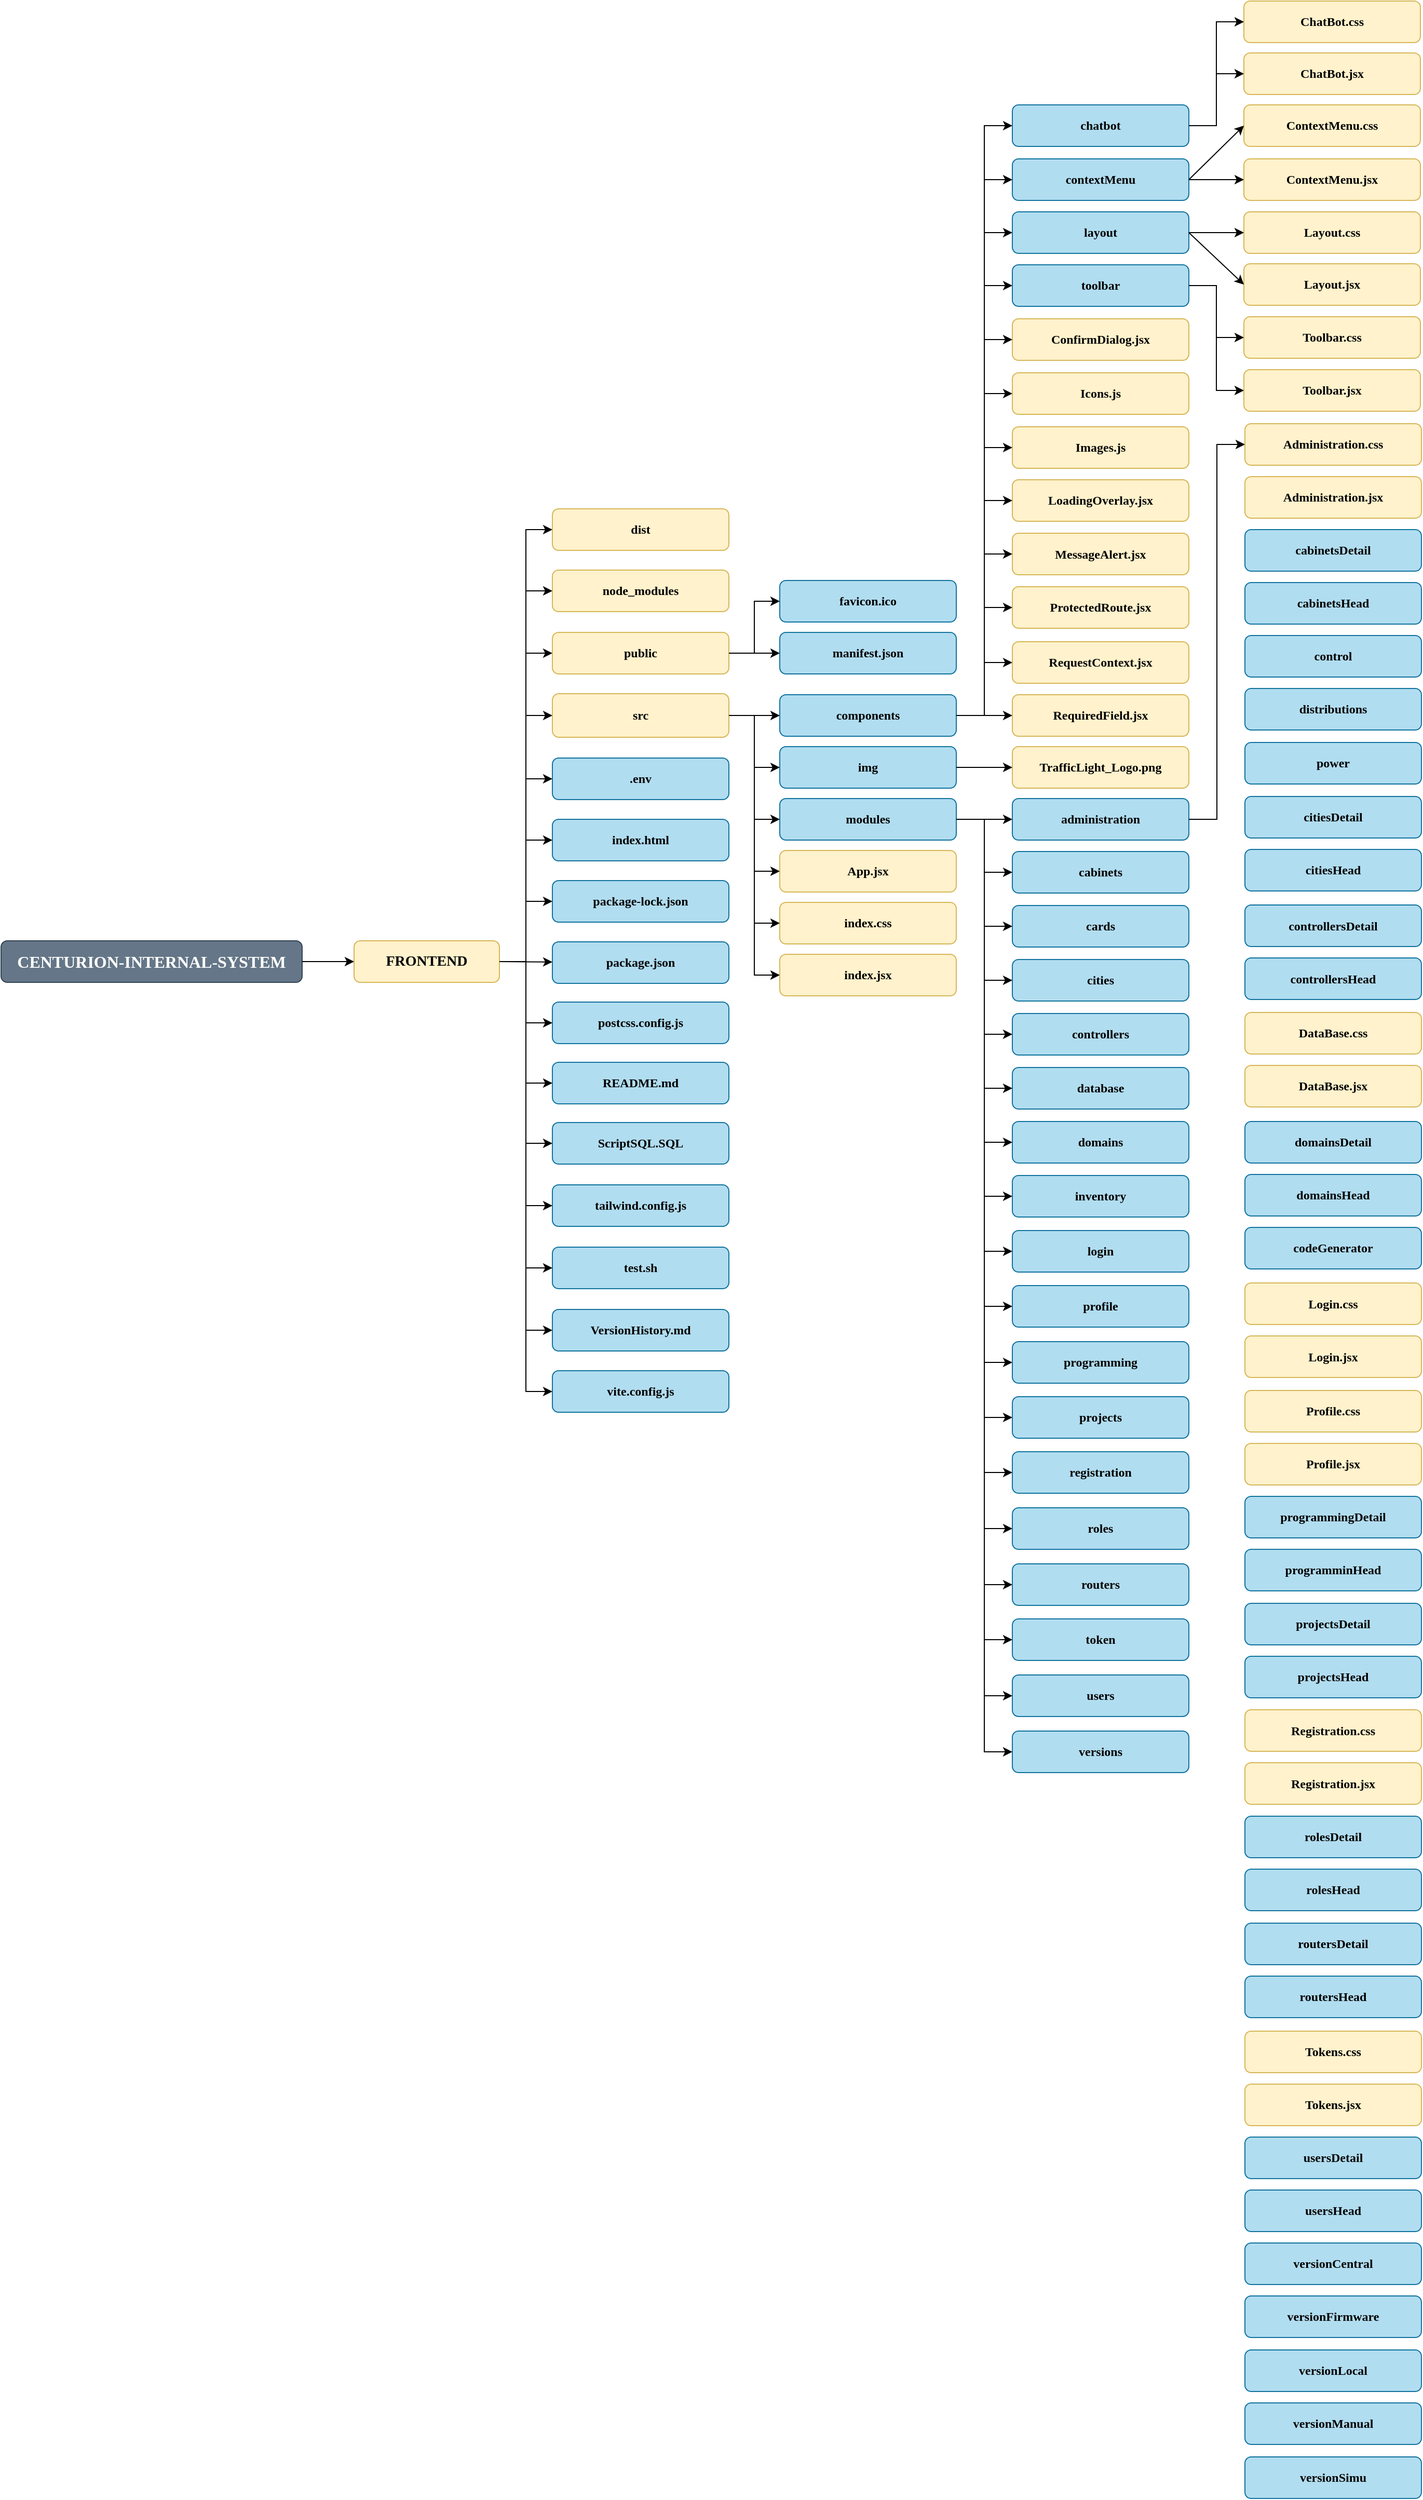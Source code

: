 <mxfile version="26.2.14">
  <diagram name="Página-1" id="d2-93ZYyZYt3RrMfoLrl">
    <mxGraphModel dx="859" dy="1691" grid="1" gridSize="10" guides="1" tooltips="1" connect="1" arrows="1" fold="1" page="1" pageScale="1" pageWidth="827" pageHeight="1169" math="0" shadow="0">
      <root>
        <mxCell id="0" />
        <mxCell id="1" parent="0" />
        <mxCell id="QBSZ2mpLJ4u34UwG9ziR-1" value="CENTURION-INTERNAL-SYSTEM" style="rounded=1;whiteSpace=wrap;html=1;fontFamily=Poppins;fontSource=https%3A%2F%2Ffonts.googleapis.com%2Fcss%3Ffamily%3DPoppins;fontStyle=1;fontSize=16;fillColor=#647687;strokeColor=#314354;fontColor=#ffffff;" vertex="1" parent="1">
          <mxGeometry x="40" y="500" width="290" height="40" as="geometry" />
        </mxCell>
        <mxCell id="QBSZ2mpLJ4u34UwG9ziR-2" value="FRONTEND" style="rounded=1;whiteSpace=wrap;html=1;fontFamily=Poppins;fontSource=https%3A%2F%2Ffonts.googleapis.com%2Fcss%3Ffamily%3DPoppins;fontStyle=1;fontSize=14;fillColor=#fff2cc;strokeColor=#d6b656;" vertex="1" parent="1">
          <mxGeometry x="380" y="500" width="140" height="40" as="geometry" />
        </mxCell>
        <mxCell id="QBSZ2mpLJ4u34UwG9ziR-3" value="dist" style="rounded=1;whiteSpace=wrap;html=1;fontFamily=Poppins;fontSource=https%3A%2F%2Ffonts.googleapis.com%2Fcss%3Ffamily%3DPoppins;fontStyle=1;fontSize=12;fillColor=#fff2cc;strokeColor=#d6b656;" vertex="1" parent="1">
          <mxGeometry x="571" y="84" width="170" height="40" as="geometry" />
        </mxCell>
        <mxCell id="QBSZ2mpLJ4u34UwG9ziR-4" value="node_modules" style="rounded=1;whiteSpace=wrap;html=1;fontFamily=Poppins;fontSource=https%3A%2F%2Ffonts.googleapis.com%2Fcss%3Ffamily%3DPoppins;fontStyle=1;fontSize=12;fillColor=#fff2cc;strokeColor=#d6b656;" vertex="1" parent="1">
          <mxGeometry x="571" y="143" width="170" height="40" as="geometry" />
        </mxCell>
        <mxCell id="QBSZ2mpLJ4u34UwG9ziR-5" value="public" style="rounded=1;whiteSpace=wrap;html=1;fontFamily=Poppins;fontSource=https%3A%2F%2Ffonts.googleapis.com%2Fcss%3Ffamily%3DPoppins;fontStyle=1;fontSize=12;fillColor=#fff2cc;strokeColor=#d6b656;" vertex="1" parent="1">
          <mxGeometry x="571" y="203" width="170" height="40" as="geometry" />
        </mxCell>
        <mxCell id="QBSZ2mpLJ4u34UwG9ziR-6" value="src" style="rounded=1;whiteSpace=wrap;html=1;fontFamily=Poppins;fontSource=https%3A%2F%2Ffonts.googleapis.com%2Fcss%3Ffamily%3DPoppins;fontStyle=1;fontSize=12;fillColor=#fff2cc;strokeColor=#d6b656;" vertex="1" parent="1">
          <mxGeometry x="571" y="262" width="170" height="42" as="geometry" />
        </mxCell>
        <mxCell id="QBSZ2mpLJ4u34UwG9ziR-7" value=".env" style="rounded=1;whiteSpace=wrap;html=1;fillColor=#b1ddf0;strokeColor=#10739e;fontStyle=1;fontFamily=Poppins;fontSource=https%3A%2F%2Ffonts.googleapis.com%2Fcss%3Ffamily%3DPoppins;" vertex="1" parent="1">
          <mxGeometry x="571" y="324" width="170" height="40" as="geometry" />
        </mxCell>
        <mxCell id="QBSZ2mpLJ4u34UwG9ziR-8" value="index.html" style="rounded=1;whiteSpace=wrap;html=1;fillColor=#b1ddf0;strokeColor=#10739e;fontStyle=1;fontFamily=Poppins;fontSource=https%3A%2F%2Ffonts.googleapis.com%2Fcss%3Ffamily%3DPoppins;" vertex="1" parent="1">
          <mxGeometry x="571" y="383" width="170" height="40" as="geometry" />
        </mxCell>
        <mxCell id="QBSZ2mpLJ4u34UwG9ziR-9" value="package-lock.json" style="rounded=1;whiteSpace=wrap;html=1;fillColor=#b1ddf0;strokeColor=#10739e;fontStyle=1;fontFamily=Poppins;fontSource=https%3A%2F%2Ffonts.googleapis.com%2Fcss%3Ffamily%3DPoppins;" vertex="1" parent="1">
          <mxGeometry x="571" y="442" width="170" height="40" as="geometry" />
        </mxCell>
        <mxCell id="QBSZ2mpLJ4u34UwG9ziR-10" value="package.json" style="rounded=1;whiteSpace=wrap;html=1;fillColor=#b1ddf0;strokeColor=#10739e;fontStyle=1;fontFamily=Poppins;fontSource=https%3A%2F%2Ffonts.googleapis.com%2Fcss%3Ffamily%3DPoppins;" vertex="1" parent="1">
          <mxGeometry x="571" y="501" width="170" height="40" as="geometry" />
        </mxCell>
        <mxCell id="QBSZ2mpLJ4u34UwG9ziR-11" value="postcss.config.js" style="rounded=1;whiteSpace=wrap;html=1;fillColor=#b1ddf0;strokeColor=#10739e;fontStyle=1;fontFamily=Poppins;fontSource=https%3A%2F%2Ffonts.googleapis.com%2Fcss%3Ffamily%3DPoppins;" vertex="1" parent="1">
          <mxGeometry x="571" y="559" width="170" height="40" as="geometry" />
        </mxCell>
        <mxCell id="QBSZ2mpLJ4u34UwG9ziR-12" value="README.md" style="rounded=1;whiteSpace=wrap;html=1;fillColor=#b1ddf0;strokeColor=#10739e;fontStyle=1;fontFamily=Poppins;fontSource=https%3A%2F%2Ffonts.googleapis.com%2Fcss%3Ffamily%3DPoppins;" vertex="1" parent="1">
          <mxGeometry x="571" y="617" width="170" height="40" as="geometry" />
        </mxCell>
        <mxCell id="QBSZ2mpLJ4u34UwG9ziR-13" value="ScriptSQL.SQL" style="rounded=1;whiteSpace=wrap;html=1;fillColor=#b1ddf0;strokeColor=#10739e;fontStyle=1;fontFamily=Poppins;fontSource=https%3A%2F%2Ffonts.googleapis.com%2Fcss%3Ffamily%3DPoppins;" vertex="1" parent="1">
          <mxGeometry x="571" y="675" width="170" height="40" as="geometry" />
        </mxCell>
        <mxCell id="QBSZ2mpLJ4u34UwG9ziR-14" value="tailwind.config.js" style="rounded=1;whiteSpace=wrap;html=1;fillColor=#b1ddf0;strokeColor=#10739e;fontStyle=1;fontFamily=Poppins;fontSource=https%3A%2F%2Ffonts.googleapis.com%2Fcss%3Ffamily%3DPoppins;" vertex="1" parent="1">
          <mxGeometry x="571" y="735" width="170" height="40" as="geometry" />
        </mxCell>
        <mxCell id="QBSZ2mpLJ4u34UwG9ziR-15" value="test.sh" style="rounded=1;whiteSpace=wrap;html=1;fillColor=#b1ddf0;strokeColor=#10739e;fontStyle=1;fontFamily=Poppins;fontSource=https%3A%2F%2Ffonts.googleapis.com%2Fcss%3Ffamily%3DPoppins;" vertex="1" parent="1">
          <mxGeometry x="571" y="795" width="170" height="40" as="geometry" />
        </mxCell>
        <mxCell id="QBSZ2mpLJ4u34UwG9ziR-16" value="VersionHistory.md" style="rounded=1;whiteSpace=wrap;html=1;fillColor=#b1ddf0;strokeColor=#10739e;fontStyle=1;fontFamily=Poppins;fontSource=https%3A%2F%2Ffonts.googleapis.com%2Fcss%3Ffamily%3DPoppins;" vertex="1" parent="1">
          <mxGeometry x="571" y="855" width="170" height="40" as="geometry" />
        </mxCell>
        <mxCell id="QBSZ2mpLJ4u34UwG9ziR-17" value="vite.config.js" style="rounded=1;whiteSpace=wrap;html=1;fillColor=#b1ddf0;strokeColor=#10739e;fontStyle=1;fontFamily=Poppins;fontSource=https%3A%2F%2Ffonts.googleapis.com%2Fcss%3Ffamily%3DPoppins;" vertex="1" parent="1">
          <mxGeometry x="571" y="914" width="170" height="40" as="geometry" />
        </mxCell>
        <mxCell id="QBSZ2mpLJ4u34UwG9ziR-18" value="favicon.ico" style="rounded=1;whiteSpace=wrap;html=1;fillColor=#b1ddf0;strokeColor=#10739e;fontStyle=1;fontFamily=Poppins;fontSource=https%3A%2F%2Ffonts.googleapis.com%2Fcss%3Ffamily%3DPoppins;" vertex="1" parent="1">
          <mxGeometry x="790" y="153" width="170" height="40" as="geometry" />
        </mxCell>
        <mxCell id="QBSZ2mpLJ4u34UwG9ziR-19" value="manifest.json" style="rounded=1;whiteSpace=wrap;html=1;fillColor=#b1ddf0;strokeColor=#10739e;fontStyle=1;fontFamily=Poppins;fontSource=https%3A%2F%2Ffonts.googleapis.com%2Fcss%3Ffamily%3DPoppins;" vertex="1" parent="1">
          <mxGeometry x="790" y="203" width="170" height="40" as="geometry" />
        </mxCell>
        <mxCell id="QBSZ2mpLJ4u34UwG9ziR-20" value="components" style="rounded=1;whiteSpace=wrap;html=1;fontFamily=Poppins;fontSource=https%3A%2F%2Ffonts.googleapis.com%2Fcss%3Ffamily%3DPoppins;fontStyle=1;fontSize=12;fillColor=#b1ddf0;strokeColor=#10739e;" vertex="1" parent="1">
          <mxGeometry x="790" y="263" width="170" height="40" as="geometry" />
        </mxCell>
        <mxCell id="QBSZ2mpLJ4u34UwG9ziR-21" value="img" style="rounded=1;whiteSpace=wrap;html=1;fontFamily=Poppins;fontSource=https%3A%2F%2Ffonts.googleapis.com%2Fcss%3Ffamily%3DPoppins;fontStyle=1;fontSize=12;fillColor=#b1ddf0;strokeColor=#10739e;" vertex="1" parent="1">
          <mxGeometry x="790" y="313" width="170" height="40" as="geometry" />
        </mxCell>
        <mxCell id="QBSZ2mpLJ4u34UwG9ziR-22" value="modules" style="rounded=1;whiteSpace=wrap;html=1;fontFamily=Poppins;fontSource=https%3A%2F%2Ffonts.googleapis.com%2Fcss%3Ffamily%3DPoppins;fontStyle=1;fontSize=12;fillColor=#b1ddf0;strokeColor=#10739e;" vertex="1" parent="1">
          <mxGeometry x="790" y="363" width="170" height="40" as="geometry" />
        </mxCell>
        <mxCell id="QBSZ2mpLJ4u34UwG9ziR-24" value="App.jsx" style="rounded=1;whiteSpace=wrap;html=1;fillColor=#fff2cc;strokeColor=#d6b656;fontStyle=1;fontFamily=Poppins;fontSource=https%3A%2F%2Ffonts.googleapis.com%2Fcss%3Ffamily%3DPoppins;" vertex="1" parent="1">
          <mxGeometry x="790" y="413" width="170" height="40" as="geometry" />
        </mxCell>
        <mxCell id="QBSZ2mpLJ4u34UwG9ziR-25" value="index.css" style="rounded=1;whiteSpace=wrap;html=1;fillColor=#fff2cc;strokeColor=#d6b656;fontStyle=1;fontFamily=Poppins;fontSource=https%3A%2F%2Ffonts.googleapis.com%2Fcss%3Ffamily%3DPoppins;" vertex="1" parent="1">
          <mxGeometry x="790" y="463" width="170" height="40" as="geometry" />
        </mxCell>
        <mxCell id="QBSZ2mpLJ4u34UwG9ziR-26" value="index.jsx" style="rounded=1;whiteSpace=wrap;html=1;fillColor=#fff2cc;strokeColor=#d6b656;fontStyle=1;fontFamily=Poppins;fontSource=https%3A%2F%2Ffonts.googleapis.com%2Fcss%3Ffamily%3DPoppins;" vertex="1" parent="1">
          <mxGeometry x="790" y="513" width="170" height="40" as="geometry" />
        </mxCell>
        <mxCell id="QBSZ2mpLJ4u34UwG9ziR-29" value="" style="endArrow=classic;html=1;rounded=0;exitX=1;exitY=0.5;exitDx=0;exitDy=0;" edge="1" parent="1" source="QBSZ2mpLJ4u34UwG9ziR-1" target="QBSZ2mpLJ4u34UwG9ziR-2">
          <mxGeometry width="50" height="50" relative="1" as="geometry">
            <mxPoint x="390" y="540" as="sourcePoint" />
            <mxPoint x="440" y="490" as="targetPoint" />
          </mxGeometry>
        </mxCell>
        <mxCell id="QBSZ2mpLJ4u34UwG9ziR-30" value="" style="endArrow=classic;html=1;rounded=0;exitX=1;exitY=0.5;exitDx=0;exitDy=0;entryX=0;entryY=0.5;entryDx=0;entryDy=0;edgeStyle=orthogonalEdgeStyle;" edge="1" parent="1" source="QBSZ2mpLJ4u34UwG9ziR-2" target="QBSZ2mpLJ4u34UwG9ziR-3">
          <mxGeometry width="50" height="50" relative="1" as="geometry">
            <mxPoint x="600" y="510" as="sourcePoint" />
            <mxPoint x="650" y="460" as="targetPoint" />
          </mxGeometry>
        </mxCell>
        <mxCell id="QBSZ2mpLJ4u34UwG9ziR-31" value="" style="endArrow=classic;html=1;rounded=0;exitX=1;exitY=0.5;exitDx=0;exitDy=0;entryX=0;entryY=0.5;entryDx=0;entryDy=0;edgeStyle=orthogonalEdgeStyle;" edge="1" parent="1" source="QBSZ2mpLJ4u34UwG9ziR-2" target="QBSZ2mpLJ4u34UwG9ziR-4">
          <mxGeometry width="50" height="50" relative="1" as="geometry">
            <mxPoint x="600" y="510" as="sourcePoint" />
            <mxPoint x="650" y="460" as="targetPoint" />
          </mxGeometry>
        </mxCell>
        <mxCell id="QBSZ2mpLJ4u34UwG9ziR-32" value="" style="endArrow=classic;html=1;rounded=0;exitX=1;exitY=0.5;exitDx=0;exitDy=0;entryX=0;entryY=0.5;entryDx=0;entryDy=0;edgeStyle=orthogonalEdgeStyle;" edge="1" parent="1" source="QBSZ2mpLJ4u34UwG9ziR-2" target="QBSZ2mpLJ4u34UwG9ziR-5">
          <mxGeometry width="50" height="50" relative="1" as="geometry">
            <mxPoint x="600" y="350" as="sourcePoint" />
            <mxPoint x="650" y="300" as="targetPoint" />
          </mxGeometry>
        </mxCell>
        <mxCell id="QBSZ2mpLJ4u34UwG9ziR-34" value="" style="endArrow=classic;html=1;rounded=0;exitX=1;exitY=0.5;exitDx=0;exitDy=0;entryX=0;entryY=0.5;entryDx=0;entryDy=0;edgeStyle=orthogonalEdgeStyle;" edge="1" parent="1" source="QBSZ2mpLJ4u34UwG9ziR-2" target="QBSZ2mpLJ4u34UwG9ziR-6">
          <mxGeometry width="50" height="50" relative="1" as="geometry">
            <mxPoint x="440" y="390" as="sourcePoint" />
            <mxPoint x="490" y="340" as="targetPoint" />
          </mxGeometry>
        </mxCell>
        <mxCell id="QBSZ2mpLJ4u34UwG9ziR-35" value="" style="endArrow=classic;html=1;rounded=0;exitX=1;exitY=0.5;exitDx=0;exitDy=0;entryX=0;entryY=0.5;entryDx=0;entryDy=0;edgeStyle=orthogonalEdgeStyle;" edge="1" parent="1" source="QBSZ2mpLJ4u34UwG9ziR-2" target="QBSZ2mpLJ4u34UwG9ziR-7">
          <mxGeometry width="50" height="50" relative="1" as="geometry">
            <mxPoint x="600" y="350" as="sourcePoint" />
            <mxPoint x="650" y="300" as="targetPoint" />
          </mxGeometry>
        </mxCell>
        <mxCell id="QBSZ2mpLJ4u34UwG9ziR-36" value="" style="endArrow=classic;html=1;rounded=0;exitX=1;exitY=0.5;exitDx=0;exitDy=0;entryX=0;entryY=0.5;entryDx=0;entryDy=0;edgeStyle=orthogonalEdgeStyle;" edge="1" parent="1" source="QBSZ2mpLJ4u34UwG9ziR-2" target="QBSZ2mpLJ4u34UwG9ziR-8">
          <mxGeometry width="50" height="50" relative="1" as="geometry">
            <mxPoint x="600" y="430" as="sourcePoint" />
            <mxPoint x="650" y="380" as="targetPoint" />
          </mxGeometry>
        </mxCell>
        <mxCell id="QBSZ2mpLJ4u34UwG9ziR-37" value="" style="endArrow=classic;html=1;rounded=0;exitX=1;exitY=0.5;exitDx=0;exitDy=0;entryX=0;entryY=0.5;entryDx=0;entryDy=0;edgeStyle=orthogonalEdgeStyle;" edge="1" parent="1" source="QBSZ2mpLJ4u34UwG9ziR-2" target="QBSZ2mpLJ4u34UwG9ziR-9">
          <mxGeometry width="50" height="50" relative="1" as="geometry">
            <mxPoint x="600" y="430" as="sourcePoint" />
            <mxPoint x="560" y="460" as="targetPoint" />
          </mxGeometry>
        </mxCell>
        <mxCell id="QBSZ2mpLJ4u34UwG9ziR-38" value="" style="endArrow=classic;html=1;rounded=0;exitX=1;exitY=0.5;exitDx=0;exitDy=0;" edge="1" parent="1" source="QBSZ2mpLJ4u34UwG9ziR-2" target="QBSZ2mpLJ4u34UwG9ziR-10">
          <mxGeometry width="50" height="50" relative="1" as="geometry">
            <mxPoint x="600" y="510" as="sourcePoint" />
            <mxPoint x="650" y="460" as="targetPoint" />
          </mxGeometry>
        </mxCell>
        <mxCell id="QBSZ2mpLJ4u34UwG9ziR-39" value="" style="endArrow=classic;html=1;rounded=0;exitX=1;exitY=0.5;exitDx=0;exitDy=0;entryX=0;entryY=0.5;entryDx=0;entryDy=0;edgeStyle=orthogonalEdgeStyle;" edge="1" parent="1" source="QBSZ2mpLJ4u34UwG9ziR-2" target="QBSZ2mpLJ4u34UwG9ziR-17">
          <mxGeometry width="50" height="50" relative="1" as="geometry">
            <mxPoint x="600" y="750" as="sourcePoint" />
            <mxPoint x="650" y="700" as="targetPoint" />
          </mxGeometry>
        </mxCell>
        <mxCell id="QBSZ2mpLJ4u34UwG9ziR-40" value="" style="endArrow=classic;html=1;rounded=0;exitX=1;exitY=0.5;exitDx=0;exitDy=0;entryX=0;entryY=0.5;entryDx=0;entryDy=0;edgeStyle=orthogonalEdgeStyle;" edge="1" parent="1" source="QBSZ2mpLJ4u34UwG9ziR-2" target="QBSZ2mpLJ4u34UwG9ziR-16">
          <mxGeometry width="50" height="50" relative="1" as="geometry">
            <mxPoint x="600" y="750" as="sourcePoint" />
            <mxPoint x="650" y="700" as="targetPoint" />
          </mxGeometry>
        </mxCell>
        <mxCell id="QBSZ2mpLJ4u34UwG9ziR-41" value="" style="endArrow=classic;html=1;rounded=0;exitX=1;exitY=0.5;exitDx=0;exitDy=0;entryX=0;entryY=0.5;entryDx=0;entryDy=0;edgeStyle=orthogonalEdgeStyle;" edge="1" parent="1" source="QBSZ2mpLJ4u34UwG9ziR-2" target="QBSZ2mpLJ4u34UwG9ziR-15">
          <mxGeometry width="50" height="50" relative="1" as="geometry">
            <mxPoint x="600" y="750" as="sourcePoint" />
            <mxPoint x="650" y="700" as="targetPoint" />
          </mxGeometry>
        </mxCell>
        <mxCell id="QBSZ2mpLJ4u34UwG9ziR-42" value="" style="endArrow=classic;html=1;rounded=0;exitX=1;exitY=0.5;exitDx=0;exitDy=0;entryX=0;entryY=0.5;entryDx=0;entryDy=0;edgeStyle=orthogonalEdgeStyle;" edge="1" parent="1" source="QBSZ2mpLJ4u34UwG9ziR-2" target="QBSZ2mpLJ4u34UwG9ziR-14">
          <mxGeometry width="50" height="50" relative="1" as="geometry">
            <mxPoint x="600" y="750" as="sourcePoint" />
            <mxPoint x="650" y="700" as="targetPoint" />
          </mxGeometry>
        </mxCell>
        <mxCell id="QBSZ2mpLJ4u34UwG9ziR-43" value="" style="endArrow=classic;html=1;rounded=0;exitX=1;exitY=0.5;exitDx=0;exitDy=0;entryX=0;entryY=0.5;entryDx=0;entryDy=0;edgeStyle=orthogonalEdgeStyle;" edge="1" parent="1" source="QBSZ2mpLJ4u34UwG9ziR-2" target="QBSZ2mpLJ4u34UwG9ziR-13">
          <mxGeometry width="50" height="50" relative="1" as="geometry">
            <mxPoint x="600" y="750" as="sourcePoint" />
            <mxPoint x="650" y="700" as="targetPoint" />
          </mxGeometry>
        </mxCell>
        <mxCell id="QBSZ2mpLJ4u34UwG9ziR-44" value="" style="endArrow=classic;html=1;rounded=0;exitX=1;exitY=0.5;exitDx=0;exitDy=0;entryX=0;entryY=0.5;entryDx=0;entryDy=0;edgeStyle=orthogonalEdgeStyle;" edge="1" parent="1" source="QBSZ2mpLJ4u34UwG9ziR-2" target="QBSZ2mpLJ4u34UwG9ziR-12">
          <mxGeometry width="50" height="50" relative="1" as="geometry">
            <mxPoint x="600" y="750" as="sourcePoint" />
            <mxPoint x="650" y="700" as="targetPoint" />
          </mxGeometry>
        </mxCell>
        <mxCell id="QBSZ2mpLJ4u34UwG9ziR-45" value="" style="endArrow=classic;html=1;rounded=0;exitX=1;exitY=0.5;exitDx=0;exitDy=0;entryX=0;entryY=0.5;entryDx=0;entryDy=0;edgeStyle=orthogonalEdgeStyle;" edge="1" parent="1" source="QBSZ2mpLJ4u34UwG9ziR-2" target="QBSZ2mpLJ4u34UwG9ziR-11">
          <mxGeometry width="50" height="50" relative="1" as="geometry">
            <mxPoint x="600" y="750" as="sourcePoint" />
            <mxPoint x="650" y="700" as="targetPoint" />
          </mxGeometry>
        </mxCell>
        <mxCell id="QBSZ2mpLJ4u34UwG9ziR-46" value="" style="endArrow=classic;html=1;rounded=0;entryX=0;entryY=0.5;entryDx=0;entryDy=0;exitX=1;exitY=0.5;exitDx=0;exitDy=0;" edge="1" parent="1" source="QBSZ2mpLJ4u34UwG9ziR-5" target="QBSZ2mpLJ4u34UwG9ziR-19">
          <mxGeometry width="50" height="50" relative="1" as="geometry">
            <mxPoint x="610" y="280" as="sourcePoint" />
            <mxPoint x="660" y="230" as="targetPoint" />
          </mxGeometry>
        </mxCell>
        <mxCell id="QBSZ2mpLJ4u34UwG9ziR-47" value="" style="endArrow=classic;html=1;rounded=0;entryX=0;entryY=0.5;entryDx=0;entryDy=0;exitX=1;exitY=0.5;exitDx=0;exitDy=0;edgeStyle=orthogonalEdgeStyle;" edge="1" parent="1" source="QBSZ2mpLJ4u34UwG9ziR-5" target="QBSZ2mpLJ4u34UwG9ziR-18">
          <mxGeometry width="50" height="50" relative="1" as="geometry">
            <mxPoint x="610" y="280" as="sourcePoint" />
            <mxPoint x="660" y="230" as="targetPoint" />
          </mxGeometry>
        </mxCell>
        <mxCell id="QBSZ2mpLJ4u34UwG9ziR-48" value="" style="endArrow=classic;html=1;rounded=0;exitX=1;exitY=0.5;exitDx=0;exitDy=0;entryX=0;entryY=0.5;entryDx=0;entryDy=0;" edge="1" parent="1" source="QBSZ2mpLJ4u34UwG9ziR-6" target="QBSZ2mpLJ4u34UwG9ziR-20">
          <mxGeometry width="50" height="50" relative="1" as="geometry">
            <mxPoint x="870" y="360" as="sourcePoint" />
            <mxPoint x="920" y="310" as="targetPoint" />
          </mxGeometry>
        </mxCell>
        <mxCell id="QBSZ2mpLJ4u34UwG9ziR-49" value="" style="endArrow=classic;html=1;rounded=0;exitX=1;exitY=0.5;exitDx=0;exitDy=0;entryX=0;entryY=0.5;entryDx=0;entryDy=0;edgeStyle=orthogonalEdgeStyle;" edge="1" parent="1" source="QBSZ2mpLJ4u34UwG9ziR-6" target="QBSZ2mpLJ4u34UwG9ziR-21">
          <mxGeometry width="50" height="50" relative="1" as="geometry">
            <mxPoint x="870" y="360" as="sourcePoint" />
            <mxPoint x="920" y="310" as="targetPoint" />
          </mxGeometry>
        </mxCell>
        <mxCell id="QBSZ2mpLJ4u34UwG9ziR-50" value="" style="endArrow=classic;html=1;rounded=0;exitX=1;exitY=0.5;exitDx=0;exitDy=0;entryX=0;entryY=0.5;entryDx=0;entryDy=0;edgeStyle=orthogonalEdgeStyle;" edge="1" parent="1" source="QBSZ2mpLJ4u34UwG9ziR-6" target="QBSZ2mpLJ4u34UwG9ziR-22">
          <mxGeometry width="50" height="50" relative="1" as="geometry">
            <mxPoint x="870" y="360" as="sourcePoint" />
            <mxPoint x="920" y="310" as="targetPoint" />
          </mxGeometry>
        </mxCell>
        <mxCell id="QBSZ2mpLJ4u34UwG9ziR-51" value="" style="endArrow=classic;html=1;rounded=0;exitX=1;exitY=0.5;exitDx=0;exitDy=0;entryX=0;entryY=0.5;entryDx=0;entryDy=0;edgeStyle=orthogonalEdgeStyle;" edge="1" parent="1" source="QBSZ2mpLJ4u34UwG9ziR-6" target="QBSZ2mpLJ4u34UwG9ziR-24">
          <mxGeometry width="50" height="50" relative="1" as="geometry">
            <mxPoint x="870" y="360" as="sourcePoint" />
            <mxPoint x="920" y="310" as="targetPoint" />
          </mxGeometry>
        </mxCell>
        <mxCell id="QBSZ2mpLJ4u34UwG9ziR-52" value="" style="endArrow=classic;html=1;rounded=0;exitX=1;exitY=0.5;exitDx=0;exitDy=0;entryX=0;entryY=0.5;entryDx=0;entryDy=0;edgeStyle=orthogonalEdgeStyle;" edge="1" parent="1" source="QBSZ2mpLJ4u34UwG9ziR-6" target="QBSZ2mpLJ4u34UwG9ziR-25">
          <mxGeometry width="50" height="50" relative="1" as="geometry">
            <mxPoint x="870" y="360" as="sourcePoint" />
            <mxPoint x="920" y="310" as="targetPoint" />
          </mxGeometry>
        </mxCell>
        <mxCell id="QBSZ2mpLJ4u34UwG9ziR-53" value="" style="endArrow=classic;html=1;rounded=0;exitX=1;exitY=0.5;exitDx=0;exitDy=0;entryX=0;entryY=0.5;entryDx=0;entryDy=0;edgeStyle=orthogonalEdgeStyle;" edge="1" parent="1" source="QBSZ2mpLJ4u34UwG9ziR-6" target="QBSZ2mpLJ4u34UwG9ziR-26">
          <mxGeometry width="50" height="50" relative="1" as="geometry">
            <mxPoint x="870" y="360" as="sourcePoint" />
            <mxPoint x="920" y="310" as="targetPoint" />
          </mxGeometry>
        </mxCell>
        <mxCell id="QBSZ2mpLJ4u34UwG9ziR-54" value="chatbot" style="rounded=1;whiteSpace=wrap;html=1;fontFamily=Poppins;fontSource=https%3A%2F%2Ffonts.googleapis.com%2Fcss%3Ffamily%3DPoppins;fontStyle=1;fontSize=12;fillColor=#b1ddf0;strokeColor=#10739e;" vertex="1" parent="1">
          <mxGeometry x="1014" y="-305" width="170" height="40" as="geometry" />
        </mxCell>
        <mxCell id="QBSZ2mpLJ4u34UwG9ziR-55" value="contextMenu" style="rounded=1;whiteSpace=wrap;html=1;fontFamily=Poppins;fontSource=https%3A%2F%2Ffonts.googleapis.com%2Fcss%3Ffamily%3DPoppins;fontStyle=1;fontSize=12;fillColor=#b1ddf0;strokeColor=#10739e;" vertex="1" parent="1">
          <mxGeometry x="1014" y="-253" width="170" height="40" as="geometry" />
        </mxCell>
        <mxCell id="QBSZ2mpLJ4u34UwG9ziR-56" value="layout" style="rounded=1;whiteSpace=wrap;html=1;fontFamily=Poppins;fontSource=https%3A%2F%2Ffonts.googleapis.com%2Fcss%3Ffamily%3DPoppins;fontStyle=1;fontSize=12;fillColor=#b1ddf0;strokeColor=#10739e;" vertex="1" parent="1">
          <mxGeometry x="1014" y="-202" width="170" height="40" as="geometry" />
        </mxCell>
        <mxCell id="QBSZ2mpLJ4u34UwG9ziR-57" value="toolbar" style="rounded=1;whiteSpace=wrap;html=1;fontFamily=Poppins;fontSource=https%3A%2F%2Ffonts.googleapis.com%2Fcss%3Ffamily%3DPoppins;fontStyle=1;fontSize=12;fillColor=#b1ddf0;strokeColor=#10739e;" vertex="1" parent="1">
          <mxGeometry x="1014" y="-151" width="170" height="40" as="geometry" />
        </mxCell>
        <mxCell id="QBSZ2mpLJ4u34UwG9ziR-58" value="ConfirmDialog.jsx" style="rounded=1;whiteSpace=wrap;html=1;fillColor=#fff2cc;strokeColor=#d6b656;fontStyle=1;fontFamily=Poppins;fontSource=https%3A%2F%2Ffonts.googleapis.com%2Fcss%3Ffamily%3DPoppins;" vertex="1" parent="1">
          <mxGeometry x="1014" y="-99" width="170" height="40" as="geometry" />
        </mxCell>
        <mxCell id="QBSZ2mpLJ4u34UwG9ziR-59" value="Icons.js" style="rounded=1;whiteSpace=wrap;html=1;fillColor=#fff2cc;strokeColor=#d6b656;fontStyle=1;fontFamily=Poppins;fontSource=https%3A%2F%2Ffonts.googleapis.com%2Fcss%3Ffamily%3DPoppins;" vertex="1" parent="1">
          <mxGeometry x="1014" y="-47" width="170" height="40" as="geometry" />
        </mxCell>
        <mxCell id="QBSZ2mpLJ4u34UwG9ziR-60" value="Images.js" style="rounded=1;whiteSpace=wrap;html=1;fillColor=#fff2cc;strokeColor=#d6b656;fontStyle=1;fontFamily=Poppins;fontSource=https%3A%2F%2Ffonts.googleapis.com%2Fcss%3Ffamily%3DPoppins;" vertex="1" parent="1">
          <mxGeometry x="1014" y="5" width="170" height="40" as="geometry" />
        </mxCell>
        <mxCell id="QBSZ2mpLJ4u34UwG9ziR-61" value="LoadingOverlay.jsx" style="rounded=1;whiteSpace=wrap;html=1;fillColor=#fff2cc;strokeColor=#d6b656;fontStyle=1;fontFamily=Poppins;fontSource=https%3A%2F%2Ffonts.googleapis.com%2Fcss%3Ffamily%3DPoppins;" vertex="1" parent="1">
          <mxGeometry x="1014" y="56" width="170" height="40" as="geometry" />
        </mxCell>
        <mxCell id="QBSZ2mpLJ4u34UwG9ziR-62" value="MessageAlert.jsx" style="rounded=1;whiteSpace=wrap;html=1;fillColor=#fff2cc;strokeColor=#d6b656;fontStyle=1;fontFamily=Poppins;fontSource=https%3A%2F%2Ffonts.googleapis.com%2Fcss%3Ffamily%3DPoppins;" vertex="1" parent="1">
          <mxGeometry x="1014" y="107.5" width="170" height="40" as="geometry" />
        </mxCell>
        <mxCell id="QBSZ2mpLJ4u34UwG9ziR-63" value="ProtectedRoute.jsx" style="rounded=1;whiteSpace=wrap;html=1;fillColor=#fff2cc;strokeColor=#d6b656;fontStyle=1;fontFamily=Poppins;fontSource=https%3A%2F%2Ffonts.googleapis.com%2Fcss%3Ffamily%3DPoppins;" vertex="1" parent="1">
          <mxGeometry x="1014" y="159" width="170" height="40" as="geometry" />
        </mxCell>
        <mxCell id="QBSZ2mpLJ4u34UwG9ziR-64" value="RequestContext.jsx" style="rounded=1;whiteSpace=wrap;html=1;fillColor=#fff2cc;strokeColor=#d6b656;fontStyle=1;fontFamily=Poppins;fontSource=https%3A%2F%2Ffonts.googleapis.com%2Fcss%3Ffamily%3DPoppins;" vertex="1" parent="1">
          <mxGeometry x="1014" y="212" width="170" height="40" as="geometry" />
        </mxCell>
        <mxCell id="QBSZ2mpLJ4u34UwG9ziR-65" value="RequiredField.jsx" style="rounded=1;whiteSpace=wrap;html=1;fillColor=#fff2cc;strokeColor=#d6b656;fontStyle=1;fontFamily=Poppins;fontSource=https%3A%2F%2Ffonts.googleapis.com%2Fcss%3Ffamily%3DPoppins;" vertex="1" parent="1">
          <mxGeometry x="1014" y="263" width="170" height="40" as="geometry" />
        </mxCell>
        <mxCell id="QBSZ2mpLJ4u34UwG9ziR-66" value="" style="endArrow=classic;html=1;rounded=0;exitX=1;exitY=0.5;exitDx=0;exitDy=0;entryX=0;entryY=0.5;entryDx=0;entryDy=0;" edge="1" parent="1" source="QBSZ2mpLJ4u34UwG9ziR-20" target="QBSZ2mpLJ4u34UwG9ziR-65">
          <mxGeometry width="50" height="50" relative="1" as="geometry">
            <mxPoint x="1140" y="90" as="sourcePoint" />
            <mxPoint x="1190" y="40" as="targetPoint" />
          </mxGeometry>
        </mxCell>
        <mxCell id="QBSZ2mpLJ4u34UwG9ziR-67" value="" style="endArrow=classic;html=1;rounded=0;exitX=1;exitY=0.5;exitDx=0;exitDy=0;entryX=0;entryY=0.5;entryDx=0;entryDy=0;edgeStyle=orthogonalEdgeStyle;" edge="1" parent="1" source="QBSZ2mpLJ4u34UwG9ziR-20" target="QBSZ2mpLJ4u34UwG9ziR-64">
          <mxGeometry width="50" height="50" relative="1" as="geometry">
            <mxPoint x="1140" y="180" as="sourcePoint" />
            <mxPoint x="1190" y="130" as="targetPoint" />
          </mxGeometry>
        </mxCell>
        <mxCell id="QBSZ2mpLJ4u34UwG9ziR-68" value="" style="endArrow=classic;html=1;rounded=0;exitX=1;exitY=0.5;exitDx=0;exitDy=0;entryX=0;entryY=0.5;entryDx=0;entryDy=0;edgeStyle=orthogonalEdgeStyle;" edge="1" parent="1" source="QBSZ2mpLJ4u34UwG9ziR-20" target="QBSZ2mpLJ4u34UwG9ziR-63">
          <mxGeometry width="50" height="50" relative="1" as="geometry">
            <mxPoint x="1140" y="190" as="sourcePoint" />
            <mxPoint x="1190" y="140" as="targetPoint" />
          </mxGeometry>
        </mxCell>
        <mxCell id="QBSZ2mpLJ4u34UwG9ziR-69" value="" style="endArrow=classic;html=1;rounded=0;exitX=1;exitY=0.5;exitDx=0;exitDy=0;entryX=0;entryY=0.5;entryDx=0;entryDy=0;edgeStyle=orthogonalEdgeStyle;" edge="1" parent="1" source="QBSZ2mpLJ4u34UwG9ziR-20" target="QBSZ2mpLJ4u34UwG9ziR-62">
          <mxGeometry width="50" height="50" relative="1" as="geometry">
            <mxPoint x="1140" y="190" as="sourcePoint" />
            <mxPoint x="1190" y="140" as="targetPoint" />
          </mxGeometry>
        </mxCell>
        <mxCell id="QBSZ2mpLJ4u34UwG9ziR-70" value="" style="endArrow=classic;html=1;rounded=0;exitX=1;exitY=0.5;exitDx=0;exitDy=0;entryX=0;entryY=0.5;entryDx=0;entryDy=0;edgeStyle=orthogonalEdgeStyle;" edge="1" parent="1" source="QBSZ2mpLJ4u34UwG9ziR-20" target="QBSZ2mpLJ4u34UwG9ziR-61">
          <mxGeometry width="50" height="50" relative="1" as="geometry">
            <mxPoint x="1140" y="190" as="sourcePoint" />
            <mxPoint x="1190" y="140" as="targetPoint" />
          </mxGeometry>
        </mxCell>
        <mxCell id="QBSZ2mpLJ4u34UwG9ziR-71" value="" style="endArrow=classic;html=1;rounded=0;exitX=1;exitY=0.5;exitDx=0;exitDy=0;entryX=0;entryY=0.5;entryDx=0;entryDy=0;edgeStyle=orthogonalEdgeStyle;" edge="1" parent="1" source="QBSZ2mpLJ4u34UwG9ziR-20" target="QBSZ2mpLJ4u34UwG9ziR-60">
          <mxGeometry width="50" height="50" relative="1" as="geometry">
            <mxPoint x="1140" y="190" as="sourcePoint" />
            <mxPoint x="1190" y="140" as="targetPoint" />
          </mxGeometry>
        </mxCell>
        <mxCell id="QBSZ2mpLJ4u34UwG9ziR-72" value="" style="endArrow=classic;html=1;rounded=0;exitX=1;exitY=0.5;exitDx=0;exitDy=0;entryX=0;entryY=0.5;entryDx=0;entryDy=0;edgeStyle=orthogonalEdgeStyle;" edge="1" parent="1" source="QBSZ2mpLJ4u34UwG9ziR-20" target="QBSZ2mpLJ4u34UwG9ziR-59">
          <mxGeometry width="50" height="50" relative="1" as="geometry">
            <mxPoint x="1140" y="90" as="sourcePoint" />
            <mxPoint x="1190" y="40" as="targetPoint" />
          </mxGeometry>
        </mxCell>
        <mxCell id="QBSZ2mpLJ4u34UwG9ziR-73" value="" style="endArrow=classic;html=1;rounded=0;exitX=1;exitY=0.5;exitDx=0;exitDy=0;entryX=0;entryY=0.5;entryDx=0;entryDy=0;edgeStyle=orthogonalEdgeStyle;" edge="1" parent="1" source="QBSZ2mpLJ4u34UwG9ziR-20" target="QBSZ2mpLJ4u34UwG9ziR-58">
          <mxGeometry width="50" height="50" relative="1" as="geometry">
            <mxPoint x="1140" y="90" as="sourcePoint" />
            <mxPoint x="1190" y="40" as="targetPoint" />
          </mxGeometry>
        </mxCell>
        <mxCell id="QBSZ2mpLJ4u34UwG9ziR-74" value="" style="endArrow=classic;html=1;rounded=0;exitX=1;exitY=0.5;exitDx=0;exitDy=0;entryX=0;entryY=0.5;entryDx=0;entryDy=0;edgeStyle=orthogonalEdgeStyle;" edge="1" parent="1" source="QBSZ2mpLJ4u34UwG9ziR-20" target="QBSZ2mpLJ4u34UwG9ziR-57">
          <mxGeometry width="50" height="50" relative="1" as="geometry">
            <mxPoint x="1140" y="90" as="sourcePoint" />
            <mxPoint x="1190" y="40" as="targetPoint" />
          </mxGeometry>
        </mxCell>
        <mxCell id="QBSZ2mpLJ4u34UwG9ziR-75" value="" style="endArrow=classic;html=1;rounded=0;exitX=1;exitY=0.5;exitDx=0;exitDy=0;entryX=0;entryY=0.5;entryDx=0;entryDy=0;edgeStyle=orthogonalEdgeStyle;" edge="1" parent="1" source="QBSZ2mpLJ4u34UwG9ziR-20" target="QBSZ2mpLJ4u34UwG9ziR-56">
          <mxGeometry width="50" height="50" relative="1" as="geometry">
            <mxPoint x="1140" y="90" as="sourcePoint" />
            <mxPoint x="1190" y="40" as="targetPoint" />
          </mxGeometry>
        </mxCell>
        <mxCell id="QBSZ2mpLJ4u34UwG9ziR-76" value="" style="endArrow=classic;html=1;rounded=0;exitX=1;exitY=0.5;exitDx=0;exitDy=0;entryX=0;entryY=0.5;entryDx=0;entryDy=0;edgeStyle=orthogonalEdgeStyle;" edge="1" parent="1" source="QBSZ2mpLJ4u34UwG9ziR-20" target="QBSZ2mpLJ4u34UwG9ziR-55">
          <mxGeometry width="50" height="50" relative="1" as="geometry">
            <mxPoint x="1140" y="90" as="sourcePoint" />
            <mxPoint x="1190" y="40" as="targetPoint" />
          </mxGeometry>
        </mxCell>
        <mxCell id="QBSZ2mpLJ4u34UwG9ziR-77" value="" style="endArrow=classic;html=1;rounded=0;exitX=1;exitY=0.5;exitDx=0;exitDy=0;entryX=0;entryY=0.5;entryDx=0;entryDy=0;edgeStyle=orthogonalEdgeStyle;" edge="1" parent="1" source="QBSZ2mpLJ4u34UwG9ziR-20" target="QBSZ2mpLJ4u34UwG9ziR-54">
          <mxGeometry width="50" height="50" relative="1" as="geometry">
            <mxPoint x="1140" y="-10" as="sourcePoint" />
            <mxPoint x="1190" y="-60" as="targetPoint" />
          </mxGeometry>
        </mxCell>
        <mxCell id="QBSZ2mpLJ4u34UwG9ziR-78" value="TrafficLight_Logo.png" style="rounded=1;whiteSpace=wrap;html=1;fillColor=#fff2cc;strokeColor=#d6b656;fontStyle=1;fontFamily=Poppins;fontSource=https%3A%2F%2Ffonts.googleapis.com%2Fcss%3Ffamily%3DPoppins;" vertex="1" parent="1">
          <mxGeometry x="1014" y="313" width="170" height="40" as="geometry" />
        </mxCell>
        <mxCell id="QBSZ2mpLJ4u34UwG9ziR-79" value="" style="endArrow=classic;html=1;rounded=0;exitX=1;exitY=0.5;exitDx=0;exitDy=0;entryX=0;entryY=0.5;entryDx=0;entryDy=0;" edge="1" parent="1" source="QBSZ2mpLJ4u34UwG9ziR-21" target="QBSZ2mpLJ4u34UwG9ziR-78">
          <mxGeometry width="50" height="50" relative="1" as="geometry">
            <mxPoint x="1060" y="470" as="sourcePoint" />
            <mxPoint x="1110" y="420" as="targetPoint" />
          </mxGeometry>
        </mxCell>
        <mxCell id="QBSZ2mpLJ4u34UwG9ziR-80" value="administration" style="rounded=1;whiteSpace=wrap;html=1;fontFamily=Poppins;fontSource=https%3A%2F%2Ffonts.googleapis.com%2Fcss%3Ffamily%3DPoppins;fontStyle=1;fontSize=12;fillColor=#b1ddf0;strokeColor=#10739e;" vertex="1" parent="1">
          <mxGeometry x="1014" y="363" width="170" height="40" as="geometry" />
        </mxCell>
        <mxCell id="QBSZ2mpLJ4u34UwG9ziR-81" value="cabinets" style="rounded=1;whiteSpace=wrap;html=1;fontFamily=Poppins;fontSource=https%3A%2F%2Ffonts.googleapis.com%2Fcss%3Ffamily%3DPoppins;fontStyle=1;fontSize=12;fillColor=#b1ddf0;strokeColor=#10739e;" vertex="1" parent="1">
          <mxGeometry x="1014" y="414" width="170" height="40" as="geometry" />
        </mxCell>
        <mxCell id="QBSZ2mpLJ4u34UwG9ziR-82" value="cards" style="rounded=1;whiteSpace=wrap;html=1;fontFamily=Poppins;fontSource=https%3A%2F%2Ffonts.googleapis.com%2Fcss%3Ffamily%3DPoppins;fontStyle=1;fontSize=12;fillColor=#b1ddf0;strokeColor=#10739e;" vertex="1" parent="1">
          <mxGeometry x="1014" y="466" width="170" height="40" as="geometry" />
        </mxCell>
        <mxCell id="QBSZ2mpLJ4u34UwG9ziR-83" value="cities" style="rounded=1;whiteSpace=wrap;html=1;fontFamily=Poppins;fontSource=https%3A%2F%2Ffonts.googleapis.com%2Fcss%3Ffamily%3DPoppins;fontStyle=1;fontSize=12;fillColor=#b1ddf0;strokeColor=#10739e;" vertex="1" parent="1">
          <mxGeometry x="1014" y="518" width="170" height="40" as="geometry" />
        </mxCell>
        <mxCell id="QBSZ2mpLJ4u34UwG9ziR-84" value="controllers" style="rounded=1;whiteSpace=wrap;html=1;fontFamily=Poppins;fontSource=https%3A%2F%2Ffonts.googleapis.com%2Fcss%3Ffamily%3DPoppins;fontStyle=1;fontSize=12;fillColor=#b1ddf0;strokeColor=#10739e;" vertex="1" parent="1">
          <mxGeometry x="1014" y="570" width="170" height="40" as="geometry" />
        </mxCell>
        <mxCell id="QBSZ2mpLJ4u34UwG9ziR-85" value="database" style="rounded=1;whiteSpace=wrap;html=1;fontFamily=Poppins;fontSource=https%3A%2F%2Ffonts.googleapis.com%2Fcss%3Ffamily%3DPoppins;fontStyle=1;fontSize=12;fillColor=#b1ddf0;strokeColor=#10739e;" vertex="1" parent="1">
          <mxGeometry x="1014" y="622" width="170" height="40" as="geometry" />
        </mxCell>
        <mxCell id="QBSZ2mpLJ4u34UwG9ziR-86" value="domains" style="rounded=1;whiteSpace=wrap;html=1;fontFamily=Poppins;fontSource=https%3A%2F%2Ffonts.googleapis.com%2Fcss%3Ffamily%3DPoppins;fontStyle=1;fontSize=12;fillColor=#b1ddf0;strokeColor=#10739e;" vertex="1" parent="1">
          <mxGeometry x="1014" y="674" width="170" height="40" as="geometry" />
        </mxCell>
        <mxCell id="QBSZ2mpLJ4u34UwG9ziR-87" value="inventory" style="rounded=1;whiteSpace=wrap;html=1;fontFamily=Poppins;fontSource=https%3A%2F%2Ffonts.googleapis.com%2Fcss%3Ffamily%3DPoppins;fontStyle=1;fontSize=12;fillColor=#b1ddf0;strokeColor=#10739e;" vertex="1" parent="1">
          <mxGeometry x="1014" y="726" width="170" height="40" as="geometry" />
        </mxCell>
        <mxCell id="QBSZ2mpLJ4u34UwG9ziR-88" value="login" style="rounded=1;whiteSpace=wrap;html=1;fontFamily=Poppins;fontSource=https%3A%2F%2Ffonts.googleapis.com%2Fcss%3Ffamily%3DPoppins;fontStyle=1;fontSize=12;fillColor=#b1ddf0;strokeColor=#10739e;" vertex="1" parent="1">
          <mxGeometry x="1014" y="779" width="170" height="40" as="geometry" />
        </mxCell>
        <mxCell id="QBSZ2mpLJ4u34UwG9ziR-89" value="profile" style="rounded=1;whiteSpace=wrap;html=1;fontFamily=Poppins;fontSource=https%3A%2F%2Ffonts.googleapis.com%2Fcss%3Ffamily%3DPoppins;fontStyle=1;fontSize=12;fillColor=#b1ddf0;strokeColor=#10739e;" vertex="1" parent="1">
          <mxGeometry x="1014" y="832" width="170" height="40" as="geometry" />
        </mxCell>
        <mxCell id="QBSZ2mpLJ4u34UwG9ziR-90" value="programming" style="rounded=1;whiteSpace=wrap;html=1;fontFamily=Poppins;fontSource=https%3A%2F%2Ffonts.googleapis.com%2Fcss%3Ffamily%3DPoppins;fontStyle=1;fontSize=12;fillColor=#b1ddf0;strokeColor=#10739e;" vertex="1" parent="1">
          <mxGeometry x="1014" y="886" width="170" height="40" as="geometry" />
        </mxCell>
        <mxCell id="QBSZ2mpLJ4u34UwG9ziR-91" value="projects" style="rounded=1;whiteSpace=wrap;html=1;fontFamily=Poppins;fontSource=https%3A%2F%2Ffonts.googleapis.com%2Fcss%3Ffamily%3DPoppins;fontStyle=1;fontSize=12;fillColor=#b1ddf0;strokeColor=#10739e;" vertex="1" parent="1">
          <mxGeometry x="1014" y="939" width="170" height="40" as="geometry" />
        </mxCell>
        <mxCell id="QBSZ2mpLJ4u34UwG9ziR-92" value="registration" style="rounded=1;whiteSpace=wrap;html=1;fontFamily=Poppins;fontSource=https%3A%2F%2Ffonts.googleapis.com%2Fcss%3Ffamily%3DPoppins;fontStyle=1;fontSize=12;fillColor=#b1ddf0;strokeColor=#10739e;" vertex="1" parent="1">
          <mxGeometry x="1014" y="992" width="170" height="40" as="geometry" />
        </mxCell>
        <mxCell id="QBSZ2mpLJ4u34UwG9ziR-93" value="roles" style="rounded=1;whiteSpace=wrap;html=1;fontFamily=Poppins;fontSource=https%3A%2F%2Ffonts.googleapis.com%2Fcss%3Ffamily%3DPoppins;fontStyle=1;fontSize=12;fillColor=#b1ddf0;strokeColor=#10739e;" vertex="1" parent="1">
          <mxGeometry x="1014" y="1046" width="170" height="40" as="geometry" />
        </mxCell>
        <mxCell id="QBSZ2mpLJ4u34UwG9ziR-94" value="routers" style="rounded=1;whiteSpace=wrap;html=1;fontFamily=Poppins;fontSource=https%3A%2F%2Ffonts.googleapis.com%2Fcss%3Ffamily%3DPoppins;fontStyle=1;fontSize=12;fillColor=#b1ddf0;strokeColor=#10739e;" vertex="1" parent="1">
          <mxGeometry x="1014" y="1100" width="170" height="40" as="geometry" />
        </mxCell>
        <mxCell id="QBSZ2mpLJ4u34UwG9ziR-95" value="token" style="rounded=1;whiteSpace=wrap;html=1;fontFamily=Poppins;fontSource=https%3A%2F%2Ffonts.googleapis.com%2Fcss%3Ffamily%3DPoppins;fontStyle=1;fontSize=12;fillColor=#b1ddf0;strokeColor=#10739e;" vertex="1" parent="1">
          <mxGeometry x="1014" y="1153" width="170" height="40" as="geometry" />
        </mxCell>
        <mxCell id="QBSZ2mpLJ4u34UwG9ziR-96" value="users" style="rounded=1;whiteSpace=wrap;html=1;fontFamily=Poppins;fontSource=https%3A%2F%2Ffonts.googleapis.com%2Fcss%3Ffamily%3DPoppins;fontStyle=1;fontSize=12;fillColor=#b1ddf0;strokeColor=#10739e;" vertex="1" parent="1">
          <mxGeometry x="1014" y="1207" width="170" height="40" as="geometry" />
        </mxCell>
        <mxCell id="QBSZ2mpLJ4u34UwG9ziR-97" value="versions" style="rounded=1;whiteSpace=wrap;html=1;fontFamily=Poppins;fontSource=https%3A%2F%2Ffonts.googleapis.com%2Fcss%3Ffamily%3DPoppins;fontStyle=1;fontSize=12;fillColor=#b1ddf0;strokeColor=#10739e;" vertex="1" parent="1">
          <mxGeometry x="1014" y="1261" width="170" height="40" as="geometry" />
        </mxCell>
        <mxCell id="QBSZ2mpLJ4u34UwG9ziR-98" value="" style="endArrow=classic;html=1;rounded=0;exitX=1;exitY=0.5;exitDx=0;exitDy=0;entryX=0;entryY=0.5;entryDx=0;entryDy=0;" edge="1" parent="1" source="QBSZ2mpLJ4u34UwG9ziR-22" target="QBSZ2mpLJ4u34UwG9ziR-80">
          <mxGeometry width="50" height="50" relative="1" as="geometry">
            <mxPoint x="1060" y="560" as="sourcePoint" />
            <mxPoint x="1110" y="510" as="targetPoint" />
          </mxGeometry>
        </mxCell>
        <mxCell id="QBSZ2mpLJ4u34UwG9ziR-99" value="" style="endArrow=classic;html=1;rounded=0;exitX=1;exitY=0.5;exitDx=0;exitDy=0;entryX=0;entryY=0.5;entryDx=0;entryDy=0;edgeStyle=orthogonalEdgeStyle;" edge="1" parent="1" source="QBSZ2mpLJ4u34UwG9ziR-22" target="QBSZ2mpLJ4u34UwG9ziR-81">
          <mxGeometry width="50" height="50" relative="1" as="geometry">
            <mxPoint x="1060" y="560" as="sourcePoint" />
            <mxPoint x="1110" y="510" as="targetPoint" />
          </mxGeometry>
        </mxCell>
        <mxCell id="QBSZ2mpLJ4u34UwG9ziR-100" value="" style="endArrow=classic;html=1;rounded=0;exitX=1;exitY=0.5;exitDx=0;exitDy=0;entryX=0;entryY=0.5;entryDx=0;entryDy=0;edgeStyle=orthogonalEdgeStyle;" edge="1" parent="1" source="QBSZ2mpLJ4u34UwG9ziR-22" target="QBSZ2mpLJ4u34UwG9ziR-82">
          <mxGeometry width="50" height="50" relative="1" as="geometry">
            <mxPoint x="1060" y="560" as="sourcePoint" />
            <mxPoint x="1110" y="510" as="targetPoint" />
          </mxGeometry>
        </mxCell>
        <mxCell id="QBSZ2mpLJ4u34UwG9ziR-101" value="" style="endArrow=classic;html=1;rounded=0;exitX=1;exitY=0.5;exitDx=0;exitDy=0;entryX=0;entryY=0.5;entryDx=0;entryDy=0;edgeStyle=orthogonalEdgeStyle;" edge="1" parent="1" source="QBSZ2mpLJ4u34UwG9ziR-22" target="QBSZ2mpLJ4u34UwG9ziR-83">
          <mxGeometry width="50" height="50" relative="1" as="geometry">
            <mxPoint x="1060" y="560" as="sourcePoint" />
            <mxPoint x="1110" y="510" as="targetPoint" />
          </mxGeometry>
        </mxCell>
        <mxCell id="QBSZ2mpLJ4u34UwG9ziR-102" value="" style="endArrow=classic;html=1;rounded=0;exitX=1;exitY=0.5;exitDx=0;exitDy=0;entryX=0;entryY=0.5;entryDx=0;entryDy=0;edgeStyle=orthogonalEdgeStyle;" edge="1" parent="1" source="QBSZ2mpLJ4u34UwG9ziR-22" target="QBSZ2mpLJ4u34UwG9ziR-84">
          <mxGeometry width="50" height="50" relative="1" as="geometry">
            <mxPoint x="1060" y="560" as="sourcePoint" />
            <mxPoint x="1110" y="510" as="targetPoint" />
          </mxGeometry>
        </mxCell>
        <mxCell id="QBSZ2mpLJ4u34UwG9ziR-103" value="" style="endArrow=classic;html=1;rounded=0;exitX=1;exitY=0.5;exitDx=0;exitDy=0;entryX=0;entryY=0.5;entryDx=0;entryDy=0;edgeStyle=orthogonalEdgeStyle;" edge="1" parent="1" source="QBSZ2mpLJ4u34UwG9ziR-22" target="QBSZ2mpLJ4u34UwG9ziR-85">
          <mxGeometry width="50" height="50" relative="1" as="geometry">
            <mxPoint x="1060" y="560" as="sourcePoint" />
            <mxPoint x="1110" y="510" as="targetPoint" />
          </mxGeometry>
        </mxCell>
        <mxCell id="QBSZ2mpLJ4u34UwG9ziR-104" value="" style="endArrow=classic;html=1;rounded=0;exitX=1;exitY=0.5;exitDx=0;exitDy=0;entryX=0;entryY=0.5;entryDx=0;entryDy=0;edgeStyle=orthogonalEdgeStyle;" edge="1" parent="1" source="QBSZ2mpLJ4u34UwG9ziR-22" target="QBSZ2mpLJ4u34UwG9ziR-86">
          <mxGeometry width="50" height="50" relative="1" as="geometry">
            <mxPoint x="1060" y="660" as="sourcePoint" />
            <mxPoint x="1110" y="610" as="targetPoint" />
          </mxGeometry>
        </mxCell>
        <mxCell id="QBSZ2mpLJ4u34UwG9ziR-105" value="" style="endArrow=classic;html=1;rounded=0;exitX=1;exitY=0.5;exitDx=0;exitDy=0;entryX=0;entryY=0.5;entryDx=0;entryDy=0;edgeStyle=orthogonalEdgeStyle;" edge="1" parent="1" source="QBSZ2mpLJ4u34UwG9ziR-22" target="QBSZ2mpLJ4u34UwG9ziR-87">
          <mxGeometry width="50" height="50" relative="1" as="geometry">
            <mxPoint x="1060" y="660" as="sourcePoint" />
            <mxPoint x="1110" y="610" as="targetPoint" />
          </mxGeometry>
        </mxCell>
        <mxCell id="QBSZ2mpLJ4u34UwG9ziR-106" value="" style="endArrow=classic;html=1;rounded=0;exitX=1;exitY=0.5;exitDx=0;exitDy=0;entryX=0;entryY=0.5;entryDx=0;entryDy=0;edgeStyle=orthogonalEdgeStyle;" edge="1" parent="1" source="QBSZ2mpLJ4u34UwG9ziR-22" target="QBSZ2mpLJ4u34UwG9ziR-88">
          <mxGeometry width="50" height="50" relative="1" as="geometry">
            <mxPoint x="1060" y="660" as="sourcePoint" />
            <mxPoint x="1110" y="610" as="targetPoint" />
          </mxGeometry>
        </mxCell>
        <mxCell id="QBSZ2mpLJ4u34UwG9ziR-107" value="" style="endArrow=classic;html=1;rounded=0;exitX=1;exitY=0.5;exitDx=0;exitDy=0;entryX=0;entryY=0.5;entryDx=0;entryDy=0;edgeStyle=orthogonalEdgeStyle;" edge="1" parent="1" source="QBSZ2mpLJ4u34UwG9ziR-22" target="QBSZ2mpLJ4u34UwG9ziR-89">
          <mxGeometry width="50" height="50" relative="1" as="geometry">
            <mxPoint x="1060" y="660" as="sourcePoint" />
            <mxPoint x="1110" y="610" as="targetPoint" />
          </mxGeometry>
        </mxCell>
        <mxCell id="QBSZ2mpLJ4u34UwG9ziR-108" value="" style="endArrow=classic;html=1;rounded=0;exitX=1;exitY=0.5;exitDx=0;exitDy=0;entryX=0;entryY=0.5;entryDx=0;entryDy=0;edgeStyle=orthogonalEdgeStyle;" edge="1" parent="1" source="QBSZ2mpLJ4u34UwG9ziR-22" target="QBSZ2mpLJ4u34UwG9ziR-90">
          <mxGeometry width="50" height="50" relative="1" as="geometry">
            <mxPoint x="1060" y="660" as="sourcePoint" />
            <mxPoint x="1110" y="610" as="targetPoint" />
          </mxGeometry>
        </mxCell>
        <mxCell id="QBSZ2mpLJ4u34UwG9ziR-109" value="" style="endArrow=classic;html=1;rounded=0;exitX=1;exitY=0.5;exitDx=0;exitDy=0;entryX=0;entryY=0.5;entryDx=0;entryDy=0;edgeStyle=orthogonalEdgeStyle;" edge="1" parent="1" source="QBSZ2mpLJ4u34UwG9ziR-22" target="QBSZ2mpLJ4u34UwG9ziR-91">
          <mxGeometry width="50" height="50" relative="1" as="geometry">
            <mxPoint x="1060" y="660" as="sourcePoint" />
            <mxPoint x="1110" y="610" as="targetPoint" />
          </mxGeometry>
        </mxCell>
        <mxCell id="QBSZ2mpLJ4u34UwG9ziR-110" value="" style="endArrow=classic;html=1;rounded=0;exitX=1;exitY=0.5;exitDx=0;exitDy=0;entryX=0;entryY=0.5;entryDx=0;entryDy=0;edgeStyle=orthogonalEdgeStyle;" edge="1" parent="1" source="QBSZ2mpLJ4u34UwG9ziR-22" target="QBSZ2mpLJ4u34UwG9ziR-92">
          <mxGeometry width="50" height="50" relative="1" as="geometry">
            <mxPoint x="1060" y="750" as="sourcePoint" />
            <mxPoint x="1110" y="700" as="targetPoint" />
          </mxGeometry>
        </mxCell>
        <mxCell id="QBSZ2mpLJ4u34UwG9ziR-111" value="" style="endArrow=classic;html=1;rounded=0;exitX=1;exitY=0.5;exitDx=0;exitDy=0;entryX=0;entryY=0.5;entryDx=0;entryDy=0;edgeStyle=orthogonalEdgeStyle;" edge="1" parent="1" source="QBSZ2mpLJ4u34UwG9ziR-22" target="QBSZ2mpLJ4u34UwG9ziR-93">
          <mxGeometry width="50" height="50" relative="1" as="geometry">
            <mxPoint x="1060" y="750" as="sourcePoint" />
            <mxPoint x="1110" y="700" as="targetPoint" />
          </mxGeometry>
        </mxCell>
        <mxCell id="QBSZ2mpLJ4u34UwG9ziR-112" value="" style="endArrow=classic;html=1;rounded=0;exitX=1;exitY=0.5;exitDx=0;exitDy=0;entryX=0;entryY=0.5;entryDx=0;entryDy=0;edgeStyle=orthogonalEdgeStyle;" edge="1" parent="1" source="QBSZ2mpLJ4u34UwG9ziR-22" target="QBSZ2mpLJ4u34UwG9ziR-94">
          <mxGeometry width="50" height="50" relative="1" as="geometry">
            <mxPoint x="1060" y="660" as="sourcePoint" />
            <mxPoint x="1110" y="610" as="targetPoint" />
          </mxGeometry>
        </mxCell>
        <mxCell id="QBSZ2mpLJ4u34UwG9ziR-113" value="" style="endArrow=classic;html=1;rounded=0;exitX=1;exitY=0.5;exitDx=0;exitDy=0;entryX=0;entryY=0.5;entryDx=0;entryDy=0;edgeStyle=orthogonalEdgeStyle;" edge="1" parent="1" source="QBSZ2mpLJ4u34UwG9ziR-22" target="QBSZ2mpLJ4u34UwG9ziR-95">
          <mxGeometry width="50" height="50" relative="1" as="geometry">
            <mxPoint x="1060" y="940" as="sourcePoint" />
            <mxPoint x="1110" y="890" as="targetPoint" />
          </mxGeometry>
        </mxCell>
        <mxCell id="QBSZ2mpLJ4u34UwG9ziR-114" value="" style="endArrow=classic;html=1;rounded=0;exitX=1;exitY=0.5;exitDx=0;exitDy=0;entryX=0;entryY=0.5;entryDx=0;entryDy=0;edgeStyle=orthogonalEdgeStyle;" edge="1" parent="1" source="QBSZ2mpLJ4u34UwG9ziR-22" target="QBSZ2mpLJ4u34UwG9ziR-96">
          <mxGeometry width="50" height="50" relative="1" as="geometry">
            <mxPoint x="1060" y="1040" as="sourcePoint" />
            <mxPoint x="1110" y="990" as="targetPoint" />
          </mxGeometry>
        </mxCell>
        <mxCell id="QBSZ2mpLJ4u34UwG9ziR-115" value="" style="endArrow=classic;html=1;rounded=0;exitX=1;exitY=0.5;exitDx=0;exitDy=0;entryX=0;entryY=0.5;entryDx=0;entryDy=0;edgeStyle=orthogonalEdgeStyle;" edge="1" parent="1" source="QBSZ2mpLJ4u34UwG9ziR-22" target="QBSZ2mpLJ4u34UwG9ziR-97">
          <mxGeometry width="50" height="50" relative="1" as="geometry">
            <mxPoint x="1060" y="1230" as="sourcePoint" />
            <mxPoint x="1110" y="1180" as="targetPoint" />
          </mxGeometry>
        </mxCell>
        <mxCell id="QBSZ2mpLJ4u34UwG9ziR-116" value="ChatBot.css" style="rounded=1;whiteSpace=wrap;html=1;fillColor=#fff2cc;strokeColor=#d6b656;fontStyle=1;fontFamily=Poppins;fontSource=https%3A%2F%2Ffonts.googleapis.com%2Fcss%3Ffamily%3DPoppins;" vertex="1" parent="1">
          <mxGeometry x="1237" y="-405" width="170" height="40" as="geometry" />
        </mxCell>
        <mxCell id="QBSZ2mpLJ4u34UwG9ziR-117" value="ChatBot.jsx" style="rounded=1;whiteSpace=wrap;html=1;fillColor=#fff2cc;strokeColor=#d6b656;fontStyle=1;fontFamily=Poppins;fontSource=https%3A%2F%2Ffonts.googleapis.com%2Fcss%3Ffamily%3DPoppins;" vertex="1" parent="1">
          <mxGeometry x="1237" y="-355" width="170" height="40" as="geometry" />
        </mxCell>
        <mxCell id="QBSZ2mpLJ4u34UwG9ziR-118" value="ContextMenu.css" style="rounded=1;whiteSpace=wrap;html=1;fillColor=#fff2cc;strokeColor=#d6b656;fontStyle=1;fontFamily=Poppins;fontSource=https%3A%2F%2Ffonts.googleapis.com%2Fcss%3Ffamily%3DPoppins;" vertex="1" parent="1">
          <mxGeometry x="1237" y="-305" width="170" height="40" as="geometry" />
        </mxCell>
        <mxCell id="QBSZ2mpLJ4u34UwG9ziR-119" value="ContextMenu.jsx" style="rounded=1;whiteSpace=wrap;html=1;fillColor=#fff2cc;strokeColor=#d6b656;fontStyle=1;fontFamily=Poppins;fontSource=https%3A%2F%2Ffonts.googleapis.com%2Fcss%3Ffamily%3DPoppins;" vertex="1" parent="1">
          <mxGeometry x="1237" y="-253" width="170" height="40" as="geometry" />
        </mxCell>
        <mxCell id="QBSZ2mpLJ4u34UwG9ziR-120" value="Layout.css" style="rounded=1;whiteSpace=wrap;html=1;fillColor=#fff2cc;strokeColor=#d6b656;fontStyle=1;fontFamily=Poppins;fontSource=https%3A%2F%2Ffonts.googleapis.com%2Fcss%3Ffamily%3DPoppins;" vertex="1" parent="1">
          <mxGeometry x="1237" y="-202" width="170" height="40" as="geometry" />
        </mxCell>
        <mxCell id="QBSZ2mpLJ4u34UwG9ziR-121" value="Layout.jsx" style="rounded=1;whiteSpace=wrap;html=1;fillColor=#fff2cc;strokeColor=#d6b656;fontStyle=1;fontFamily=Poppins;fontSource=https%3A%2F%2Ffonts.googleapis.com%2Fcss%3Ffamily%3DPoppins;" vertex="1" parent="1">
          <mxGeometry x="1237" y="-152" width="170" height="40" as="geometry" />
        </mxCell>
        <mxCell id="QBSZ2mpLJ4u34UwG9ziR-122" value="Toolbar.css" style="rounded=1;whiteSpace=wrap;html=1;fillColor=#fff2cc;strokeColor=#d6b656;fontStyle=1;fontFamily=Poppins;fontSource=https%3A%2F%2Ffonts.googleapis.com%2Fcss%3Ffamily%3DPoppins;" vertex="1" parent="1">
          <mxGeometry x="1237" y="-101" width="170" height="40" as="geometry" />
        </mxCell>
        <mxCell id="QBSZ2mpLJ4u34UwG9ziR-123" value="Toolbar.jsx" style="rounded=1;whiteSpace=wrap;html=1;fillColor=#fff2cc;strokeColor=#d6b656;fontStyle=1;fontFamily=Poppins;fontSource=https%3A%2F%2Ffonts.googleapis.com%2Fcss%3Ffamily%3DPoppins;" vertex="1" parent="1">
          <mxGeometry x="1237" y="-50" width="170" height="40" as="geometry" />
        </mxCell>
        <mxCell id="QBSZ2mpLJ4u34UwG9ziR-124" value="" style="endArrow=classic;html=1;rounded=0;entryX=0;entryY=0.5;entryDx=0;entryDy=0;exitX=1;exitY=0.5;exitDx=0;exitDy=0;edgeStyle=orthogonalEdgeStyle;" edge="1" parent="1" source="QBSZ2mpLJ4u34UwG9ziR-54" target="QBSZ2mpLJ4u34UwG9ziR-116">
          <mxGeometry width="50" height="50" relative="1" as="geometry">
            <mxPoint x="1060" y="-180" as="sourcePoint" />
            <mxPoint x="1110" y="-230" as="targetPoint" />
          </mxGeometry>
        </mxCell>
        <mxCell id="QBSZ2mpLJ4u34UwG9ziR-125" value="" style="endArrow=classic;html=1;rounded=0;entryX=0;entryY=0.5;entryDx=0;entryDy=0;exitX=1;exitY=0.5;exitDx=0;exitDy=0;edgeStyle=orthogonalEdgeStyle;" edge="1" parent="1" source="QBSZ2mpLJ4u34UwG9ziR-54" target="QBSZ2mpLJ4u34UwG9ziR-117">
          <mxGeometry width="50" height="50" relative="1" as="geometry">
            <mxPoint x="1060" y="-180" as="sourcePoint" />
            <mxPoint x="1110" y="-230" as="targetPoint" />
          </mxGeometry>
        </mxCell>
        <mxCell id="QBSZ2mpLJ4u34UwG9ziR-126" value="" style="endArrow=classic;html=1;rounded=0;entryX=0;entryY=0.5;entryDx=0;entryDy=0;exitX=1;exitY=0.5;exitDx=0;exitDy=0;" edge="1" parent="1" source="QBSZ2mpLJ4u34UwG9ziR-55" target="QBSZ2mpLJ4u34UwG9ziR-118">
          <mxGeometry width="50" height="50" relative="1" as="geometry">
            <mxPoint x="1060" y="-180" as="sourcePoint" />
            <mxPoint x="1110" y="-230" as="targetPoint" />
          </mxGeometry>
        </mxCell>
        <mxCell id="QBSZ2mpLJ4u34UwG9ziR-127" value="" style="endArrow=classic;html=1;rounded=0;entryX=0;entryY=0.5;entryDx=0;entryDy=0;exitX=1;exitY=0.5;exitDx=0;exitDy=0;" edge="1" parent="1" source="QBSZ2mpLJ4u34UwG9ziR-55" target="QBSZ2mpLJ4u34UwG9ziR-119">
          <mxGeometry width="50" height="50" relative="1" as="geometry">
            <mxPoint x="1200" y="-190" as="sourcePoint" />
            <mxPoint x="1250" y="-240" as="targetPoint" />
          </mxGeometry>
        </mxCell>
        <mxCell id="QBSZ2mpLJ4u34UwG9ziR-128" value="" style="endArrow=classic;html=1;rounded=0;entryX=0;entryY=0.5;entryDx=0;entryDy=0;exitX=1;exitY=0.5;exitDx=0;exitDy=0;" edge="1" parent="1" source="QBSZ2mpLJ4u34UwG9ziR-56" target="QBSZ2mpLJ4u34UwG9ziR-120">
          <mxGeometry width="50" height="50" relative="1" as="geometry">
            <mxPoint x="1200" y="-200" as="sourcePoint" />
            <mxPoint x="1110" y="-230" as="targetPoint" />
          </mxGeometry>
        </mxCell>
        <mxCell id="QBSZ2mpLJ4u34UwG9ziR-129" value="" style="endArrow=classic;html=1;rounded=0;entryX=0;entryY=0.5;entryDx=0;entryDy=0;exitX=1;exitY=0.5;exitDx=0;exitDy=0;" edge="1" parent="1" source="QBSZ2mpLJ4u34UwG9ziR-56" target="QBSZ2mpLJ4u34UwG9ziR-121">
          <mxGeometry width="50" height="50" relative="1" as="geometry">
            <mxPoint x="1060" y="-180" as="sourcePoint" />
            <mxPoint x="1110" y="-230" as="targetPoint" />
          </mxGeometry>
        </mxCell>
        <mxCell id="QBSZ2mpLJ4u34UwG9ziR-130" value="" style="endArrow=classic;html=1;rounded=0;entryX=0;entryY=0.5;entryDx=0;entryDy=0;exitX=1;exitY=0.5;exitDx=0;exitDy=0;edgeStyle=orthogonalEdgeStyle;" edge="1" parent="1" source="QBSZ2mpLJ4u34UwG9ziR-57" target="QBSZ2mpLJ4u34UwG9ziR-122">
          <mxGeometry width="50" height="50" relative="1" as="geometry">
            <mxPoint x="1060" y="-180" as="sourcePoint" />
            <mxPoint x="1110" y="-230" as="targetPoint" />
          </mxGeometry>
        </mxCell>
        <mxCell id="QBSZ2mpLJ4u34UwG9ziR-131" value="" style="endArrow=classic;html=1;rounded=0;entryX=0;entryY=0.5;entryDx=0;entryDy=0;exitX=1;exitY=0.5;exitDx=0;exitDy=0;edgeStyle=orthogonalEdgeStyle;" edge="1" parent="1" source="QBSZ2mpLJ4u34UwG9ziR-57" target="QBSZ2mpLJ4u34UwG9ziR-123">
          <mxGeometry width="50" height="50" relative="1" as="geometry">
            <mxPoint x="1060" y="-180" as="sourcePoint" />
            <mxPoint x="1110" y="-230" as="targetPoint" />
          </mxGeometry>
        </mxCell>
        <mxCell id="QBSZ2mpLJ4u34UwG9ziR-132" value="Administration.css" style="rounded=1;whiteSpace=wrap;html=1;fillColor=#fff2cc;strokeColor=#d6b656;fontStyle=1;fontFamily=Poppins;fontSource=https%3A%2F%2Ffonts.googleapis.com%2Fcss%3Ffamily%3DPoppins;" vertex="1" parent="1">
          <mxGeometry x="1238" y="2" width="170" height="40" as="geometry" />
        </mxCell>
        <mxCell id="QBSZ2mpLJ4u34UwG9ziR-133" value="Administration.jsx" style="rounded=1;whiteSpace=wrap;html=1;fillColor=#fff2cc;strokeColor=#d6b656;fontStyle=1;fontFamily=Poppins;fontSource=https%3A%2F%2Ffonts.googleapis.com%2Fcss%3Ffamily%3DPoppins;" vertex="1" parent="1">
          <mxGeometry x="1238" y="53" width="170" height="40" as="geometry" />
        </mxCell>
        <mxCell id="QBSZ2mpLJ4u34UwG9ziR-134" value="cabinetsDetail" style="rounded=1;whiteSpace=wrap;html=1;fontFamily=Poppins;fontSource=https%3A%2F%2Ffonts.googleapis.com%2Fcss%3Ffamily%3DPoppins;fontStyle=1;fontSize=12;fillColor=#b1ddf0;strokeColor=#10739e;" vertex="1" parent="1">
          <mxGeometry x="1238" y="104" width="170" height="40" as="geometry" />
        </mxCell>
        <mxCell id="QBSZ2mpLJ4u34UwG9ziR-135" value="cabinetsHead" style="rounded=1;whiteSpace=wrap;html=1;fontFamily=Poppins;fontSource=https%3A%2F%2Ffonts.googleapis.com%2Fcss%3Ffamily%3DPoppins;fontStyle=1;fontSize=12;fillColor=#b1ddf0;strokeColor=#10739e;" vertex="1" parent="1">
          <mxGeometry x="1238" y="155" width="170" height="40" as="geometry" />
        </mxCell>
        <mxCell id="QBSZ2mpLJ4u34UwG9ziR-136" value="control" style="rounded=1;whiteSpace=wrap;html=1;fontFamily=Poppins;fontSource=https%3A%2F%2Ffonts.googleapis.com%2Fcss%3Ffamily%3DPoppins;fontStyle=1;fontSize=12;fillColor=#b1ddf0;strokeColor=#10739e;" vertex="1" parent="1">
          <mxGeometry x="1238" y="206" width="170" height="40" as="geometry" />
        </mxCell>
        <mxCell id="QBSZ2mpLJ4u34UwG9ziR-137" value="distributions" style="rounded=1;whiteSpace=wrap;html=1;fontFamily=Poppins;fontSource=https%3A%2F%2Ffonts.googleapis.com%2Fcss%3Ffamily%3DPoppins;fontStyle=1;fontSize=12;fillColor=#b1ddf0;strokeColor=#10739e;" vertex="1" parent="1">
          <mxGeometry x="1238" y="257" width="170" height="40" as="geometry" />
        </mxCell>
        <mxCell id="QBSZ2mpLJ4u34UwG9ziR-138" value="power" style="rounded=1;whiteSpace=wrap;html=1;fontFamily=Poppins;fontSource=https%3A%2F%2Ffonts.googleapis.com%2Fcss%3Ffamily%3DPoppins;fontStyle=1;fontSize=12;fillColor=#b1ddf0;strokeColor=#10739e;" vertex="1" parent="1">
          <mxGeometry x="1238" y="309" width="170" height="40" as="geometry" />
        </mxCell>
        <mxCell id="QBSZ2mpLJ4u34UwG9ziR-139" value="citiesDetail" style="rounded=1;whiteSpace=wrap;html=1;fontFamily=Poppins;fontSource=https%3A%2F%2Ffonts.googleapis.com%2Fcss%3Ffamily%3DPoppins;fontStyle=1;fontSize=12;fillColor=#b1ddf0;strokeColor=#10739e;" vertex="1" parent="1">
          <mxGeometry x="1238" y="361" width="170" height="40" as="geometry" />
        </mxCell>
        <mxCell id="QBSZ2mpLJ4u34UwG9ziR-140" value="citiesHead" style="rounded=1;whiteSpace=wrap;html=1;fontFamily=Poppins;fontSource=https%3A%2F%2Ffonts.googleapis.com%2Fcss%3Ffamily%3DPoppins;fontStyle=1;fontSize=12;fillColor=#b1ddf0;strokeColor=#10739e;" vertex="1" parent="1">
          <mxGeometry x="1238" y="412" width="170" height="40" as="geometry" />
        </mxCell>
        <mxCell id="QBSZ2mpLJ4u34UwG9ziR-141" value="controllersDetail" style="rounded=1;whiteSpace=wrap;html=1;fontFamily=Poppins;fontSource=https%3A%2F%2Ffonts.googleapis.com%2Fcss%3Ffamily%3DPoppins;fontStyle=1;fontSize=12;fillColor=#b1ddf0;strokeColor=#10739e;" vertex="1" parent="1">
          <mxGeometry x="1238" y="465.5" width="170" height="40" as="geometry" />
        </mxCell>
        <mxCell id="QBSZ2mpLJ4u34UwG9ziR-142" value="controllersHead" style="rounded=1;whiteSpace=wrap;html=1;fontFamily=Poppins;fontSource=https%3A%2F%2Ffonts.googleapis.com%2Fcss%3Ffamily%3DPoppins;fontStyle=1;fontSize=12;fillColor=#b1ddf0;strokeColor=#10739e;" vertex="1" parent="1">
          <mxGeometry x="1238" y="516.5" width="170" height="40" as="geometry" />
        </mxCell>
        <mxCell id="QBSZ2mpLJ4u34UwG9ziR-143" value="DataBase.css" style="rounded=1;whiteSpace=wrap;html=1;fillColor=#fff2cc;strokeColor=#d6b656;fontStyle=1;fontFamily=Poppins;fontSource=https%3A%2F%2Ffonts.googleapis.com%2Fcss%3Ffamily%3DPoppins;" vertex="1" parent="1">
          <mxGeometry x="1238" y="569" width="170" height="40" as="geometry" />
        </mxCell>
        <mxCell id="QBSZ2mpLJ4u34UwG9ziR-144" value="DataBase.jsx" style="rounded=1;whiteSpace=wrap;html=1;fillColor=#fff2cc;strokeColor=#d6b656;fontStyle=1;fontFamily=Poppins;fontSource=https%3A%2F%2Ffonts.googleapis.com%2Fcss%3Ffamily%3DPoppins;" vertex="1" parent="1">
          <mxGeometry x="1238" y="620" width="170" height="40" as="geometry" />
        </mxCell>
        <mxCell id="QBSZ2mpLJ4u34UwG9ziR-145" value="domainsDetail" style="rounded=1;whiteSpace=wrap;html=1;fontFamily=Poppins;fontSource=https%3A%2F%2Ffonts.googleapis.com%2Fcss%3Ffamily%3DPoppins;fontStyle=1;fontSize=12;fillColor=#b1ddf0;strokeColor=#10739e;" vertex="1" parent="1">
          <mxGeometry x="1238" y="674" width="170" height="40" as="geometry" />
        </mxCell>
        <mxCell id="QBSZ2mpLJ4u34UwG9ziR-146" value="domainsHead" style="rounded=1;whiteSpace=wrap;html=1;fontFamily=Poppins;fontSource=https%3A%2F%2Ffonts.googleapis.com%2Fcss%3Ffamily%3DPoppins;fontStyle=1;fontSize=12;fillColor=#b1ddf0;strokeColor=#10739e;" vertex="1" parent="1">
          <mxGeometry x="1238" y="725" width="170" height="40" as="geometry" />
        </mxCell>
        <mxCell id="QBSZ2mpLJ4u34UwG9ziR-147" value="codeGenerator" style="rounded=1;whiteSpace=wrap;html=1;fontFamily=Poppins;fontSource=https%3A%2F%2Ffonts.googleapis.com%2Fcss%3Ffamily%3DPoppins;fontStyle=1;fontSize=12;fillColor=#b1ddf0;strokeColor=#10739e;" vertex="1" parent="1">
          <mxGeometry x="1238" y="776" width="170" height="40" as="geometry" />
        </mxCell>
        <mxCell id="QBSZ2mpLJ4u34UwG9ziR-149" value="Login.css" style="rounded=1;whiteSpace=wrap;html=1;fillColor=#fff2cc;strokeColor=#d6b656;fontStyle=1;fontFamily=Poppins;fontSource=https%3A%2F%2Ffonts.googleapis.com%2Fcss%3Ffamily%3DPoppins;" vertex="1" parent="1">
          <mxGeometry x="1238" y="829.5" width="170" height="40" as="geometry" />
        </mxCell>
        <mxCell id="QBSZ2mpLJ4u34UwG9ziR-150" value="Login.jsx" style="rounded=1;whiteSpace=wrap;html=1;fillColor=#fff2cc;strokeColor=#d6b656;fontStyle=1;fontFamily=Poppins;fontSource=https%3A%2F%2Ffonts.googleapis.com%2Fcss%3Ffamily%3DPoppins;" vertex="1" parent="1">
          <mxGeometry x="1238" y="880.5" width="170" height="40" as="geometry" />
        </mxCell>
        <mxCell id="QBSZ2mpLJ4u34UwG9ziR-151" value="Profile.css" style="rounded=1;whiteSpace=wrap;html=1;fillColor=#fff2cc;strokeColor=#d6b656;fontStyle=1;fontFamily=Poppins;fontSource=https%3A%2F%2Ffonts.googleapis.com%2Fcss%3Ffamily%3DPoppins;" vertex="1" parent="1">
          <mxGeometry x="1238" y="933" width="170" height="40" as="geometry" />
        </mxCell>
        <mxCell id="QBSZ2mpLJ4u34UwG9ziR-152" value="Profile.jsx" style="rounded=1;whiteSpace=wrap;html=1;fillColor=#fff2cc;strokeColor=#d6b656;fontStyle=1;fontFamily=Poppins;fontSource=https%3A%2F%2Ffonts.googleapis.com%2Fcss%3Ffamily%3DPoppins;" vertex="1" parent="1">
          <mxGeometry x="1238" y="984" width="170" height="40" as="geometry" />
        </mxCell>
        <mxCell id="QBSZ2mpLJ4u34UwG9ziR-153" value="programmingDetail" style="rounded=1;whiteSpace=wrap;html=1;fontFamily=Poppins;fontSource=https%3A%2F%2Ffonts.googleapis.com%2Fcss%3Ffamily%3DPoppins;fontStyle=1;fontSize=12;fillColor=#b1ddf0;strokeColor=#10739e;" vertex="1" parent="1">
          <mxGeometry x="1238" y="1035" width="170" height="40" as="geometry" />
        </mxCell>
        <mxCell id="QBSZ2mpLJ4u34UwG9ziR-154" value="programminHead" style="rounded=1;whiteSpace=wrap;html=1;fontFamily=Poppins;fontSource=https%3A%2F%2Ffonts.googleapis.com%2Fcss%3Ffamily%3DPoppins;fontStyle=1;fontSize=12;fillColor=#b1ddf0;strokeColor=#10739e;" vertex="1" parent="1">
          <mxGeometry x="1238" y="1086" width="170" height="40" as="geometry" />
        </mxCell>
        <mxCell id="QBSZ2mpLJ4u34UwG9ziR-155" value="projectsDetail" style="rounded=1;whiteSpace=wrap;html=1;fontFamily=Poppins;fontSource=https%3A%2F%2Ffonts.googleapis.com%2Fcss%3Ffamily%3DPoppins;fontStyle=1;fontSize=12;fillColor=#b1ddf0;strokeColor=#10739e;" vertex="1" parent="1">
          <mxGeometry x="1238" y="1138" width="170" height="40" as="geometry" />
        </mxCell>
        <mxCell id="QBSZ2mpLJ4u34UwG9ziR-156" value="projectsHead" style="rounded=1;whiteSpace=wrap;html=1;fontFamily=Poppins;fontSource=https%3A%2F%2Ffonts.googleapis.com%2Fcss%3Ffamily%3DPoppins;fontStyle=1;fontSize=12;fillColor=#b1ddf0;strokeColor=#10739e;" vertex="1" parent="1">
          <mxGeometry x="1238" y="1189" width="170" height="40" as="geometry" />
        </mxCell>
        <mxCell id="QBSZ2mpLJ4u34UwG9ziR-157" value="Registration.css" style="rounded=1;whiteSpace=wrap;html=1;fillColor=#fff2cc;strokeColor=#d6b656;fontStyle=1;fontFamily=Poppins;fontSource=https%3A%2F%2Ffonts.googleapis.com%2Fcss%3Ffamily%3DPoppins;" vertex="1" parent="1">
          <mxGeometry x="1238" y="1240.5" width="170" height="40" as="geometry" />
        </mxCell>
        <mxCell id="QBSZ2mpLJ4u34UwG9ziR-158" value="Registration.jsx" style="rounded=1;whiteSpace=wrap;html=1;fillColor=#fff2cc;strokeColor=#d6b656;fontStyle=1;fontFamily=Poppins;fontSource=https%3A%2F%2Ffonts.googleapis.com%2Fcss%3Ffamily%3DPoppins;" vertex="1" parent="1">
          <mxGeometry x="1238" y="1291.5" width="170" height="40" as="geometry" />
        </mxCell>
        <mxCell id="QBSZ2mpLJ4u34UwG9ziR-159" value="rolesDetail" style="rounded=1;whiteSpace=wrap;html=1;fontFamily=Poppins;fontSource=https%3A%2F%2Ffonts.googleapis.com%2Fcss%3Ffamily%3DPoppins;fontStyle=1;fontSize=12;fillColor=#b1ddf0;strokeColor=#10739e;" vertex="1" parent="1">
          <mxGeometry x="1238" y="1343" width="170" height="40" as="geometry" />
        </mxCell>
        <mxCell id="QBSZ2mpLJ4u34UwG9ziR-160" value="rolesHead" style="rounded=1;whiteSpace=wrap;html=1;fontFamily=Poppins;fontSource=https%3A%2F%2Ffonts.googleapis.com%2Fcss%3Ffamily%3DPoppins;fontStyle=1;fontSize=12;fillColor=#b1ddf0;strokeColor=#10739e;" vertex="1" parent="1">
          <mxGeometry x="1238" y="1394" width="170" height="40" as="geometry" />
        </mxCell>
        <mxCell id="QBSZ2mpLJ4u34UwG9ziR-161" value="routersDetail" style="rounded=1;whiteSpace=wrap;html=1;fontFamily=Poppins;fontSource=https%3A%2F%2Ffonts.googleapis.com%2Fcss%3Ffamily%3DPoppins;fontStyle=1;fontSize=12;fillColor=#b1ddf0;strokeColor=#10739e;" vertex="1" parent="1">
          <mxGeometry x="1238" y="1446" width="170" height="40" as="geometry" />
        </mxCell>
        <mxCell id="QBSZ2mpLJ4u34UwG9ziR-162" value="routersHead" style="rounded=1;whiteSpace=wrap;html=1;fontFamily=Poppins;fontSource=https%3A%2F%2Ffonts.googleapis.com%2Fcss%3Ffamily%3DPoppins;fontStyle=1;fontSize=12;fillColor=#b1ddf0;strokeColor=#10739e;" vertex="1" parent="1">
          <mxGeometry x="1238" y="1497" width="170" height="40" as="geometry" />
        </mxCell>
        <mxCell id="QBSZ2mpLJ4u34UwG9ziR-163" value="Tokens.css" style="rounded=1;whiteSpace=wrap;html=1;fillColor=#fff2cc;strokeColor=#d6b656;fontStyle=1;fontFamily=Poppins;fontSource=https%3A%2F%2Ffonts.googleapis.com%2Fcss%3Ffamily%3DPoppins;" vertex="1" parent="1">
          <mxGeometry x="1238" y="1550" width="170" height="40" as="geometry" />
        </mxCell>
        <mxCell id="QBSZ2mpLJ4u34UwG9ziR-164" value="Tokens.jsx" style="rounded=1;whiteSpace=wrap;html=1;fillColor=#fff2cc;strokeColor=#d6b656;fontStyle=1;fontFamily=Poppins;fontSource=https%3A%2F%2Ffonts.googleapis.com%2Fcss%3Ffamily%3DPoppins;" vertex="1" parent="1">
          <mxGeometry x="1238" y="1601" width="170" height="40" as="geometry" />
        </mxCell>
        <mxCell id="QBSZ2mpLJ4u34UwG9ziR-165" value="usersDetail" style="rounded=1;whiteSpace=wrap;html=1;fontFamily=Poppins;fontSource=https%3A%2F%2Ffonts.googleapis.com%2Fcss%3Ffamily%3DPoppins;fontStyle=1;fontSize=12;fillColor=#b1ddf0;strokeColor=#10739e;" vertex="1" parent="1">
          <mxGeometry x="1238" y="1652" width="170" height="40" as="geometry" />
        </mxCell>
        <mxCell id="QBSZ2mpLJ4u34UwG9ziR-166" value="usersHead" style="rounded=1;whiteSpace=wrap;html=1;fontFamily=Poppins;fontSource=https%3A%2F%2Ffonts.googleapis.com%2Fcss%3Ffamily%3DPoppins;fontStyle=1;fontSize=12;fillColor=#b1ddf0;strokeColor=#10739e;" vertex="1" parent="1">
          <mxGeometry x="1238" y="1703" width="170" height="40" as="geometry" />
        </mxCell>
        <mxCell id="QBSZ2mpLJ4u34UwG9ziR-167" value="versionCentral" style="rounded=1;whiteSpace=wrap;html=1;fontFamily=Poppins;fontSource=https%3A%2F%2Ffonts.googleapis.com%2Fcss%3Ffamily%3DPoppins;fontStyle=1;fontSize=12;fillColor=#b1ddf0;strokeColor=#10739e;" vertex="1" parent="1">
          <mxGeometry x="1238" y="1754" width="170" height="40" as="geometry" />
        </mxCell>
        <mxCell id="QBSZ2mpLJ4u34UwG9ziR-168" value="versionFirmware" style="rounded=1;whiteSpace=wrap;html=1;fontFamily=Poppins;fontSource=https%3A%2F%2Ffonts.googleapis.com%2Fcss%3Ffamily%3DPoppins;fontStyle=1;fontSize=12;fillColor=#b1ddf0;strokeColor=#10739e;" vertex="1" parent="1">
          <mxGeometry x="1238" y="1805" width="170" height="40" as="geometry" />
        </mxCell>
        <mxCell id="QBSZ2mpLJ4u34UwG9ziR-169" value="versionLocal" style="rounded=1;whiteSpace=wrap;html=1;fontFamily=Poppins;fontSource=https%3A%2F%2Ffonts.googleapis.com%2Fcss%3Ffamily%3DPoppins;fontStyle=1;fontSize=12;fillColor=#b1ddf0;strokeColor=#10739e;" vertex="1" parent="1">
          <mxGeometry x="1238" y="1857" width="170" height="40" as="geometry" />
        </mxCell>
        <mxCell id="QBSZ2mpLJ4u34UwG9ziR-170" value="versionManual" style="rounded=1;whiteSpace=wrap;html=1;fontFamily=Poppins;fontSource=https%3A%2F%2Ffonts.googleapis.com%2Fcss%3Ffamily%3DPoppins;fontStyle=1;fontSize=12;fillColor=#b1ddf0;strokeColor=#10739e;" vertex="1" parent="1">
          <mxGeometry x="1238" y="1908" width="170" height="40" as="geometry" />
        </mxCell>
        <mxCell id="QBSZ2mpLJ4u34UwG9ziR-171" value="versionSimu" style="rounded=1;whiteSpace=wrap;html=1;fontFamily=Poppins;fontSource=https%3A%2F%2Ffonts.googleapis.com%2Fcss%3Ffamily%3DPoppins;fontStyle=1;fontSize=12;fillColor=#b1ddf0;strokeColor=#10739e;" vertex="1" parent="1">
          <mxGeometry x="1238" y="1960" width="170" height="40" as="geometry" />
        </mxCell>
        <mxCell id="QBSZ2mpLJ4u34UwG9ziR-172" value="" style="endArrow=classic;html=1;rounded=0;exitX=1;exitY=0.5;exitDx=0;exitDy=0;entryX=0;entryY=0.5;entryDx=0;entryDy=0;edgeStyle=orthogonalEdgeStyle;" edge="1" parent="1" source="QBSZ2mpLJ4u34UwG9ziR-80" target="QBSZ2mpLJ4u34UwG9ziR-132">
          <mxGeometry width="50" height="50" relative="1" as="geometry">
            <mxPoint x="1370" y="290" as="sourcePoint" />
            <mxPoint x="1420" y="240" as="targetPoint" />
          </mxGeometry>
        </mxCell>
      </root>
    </mxGraphModel>
  </diagram>
</mxfile>
